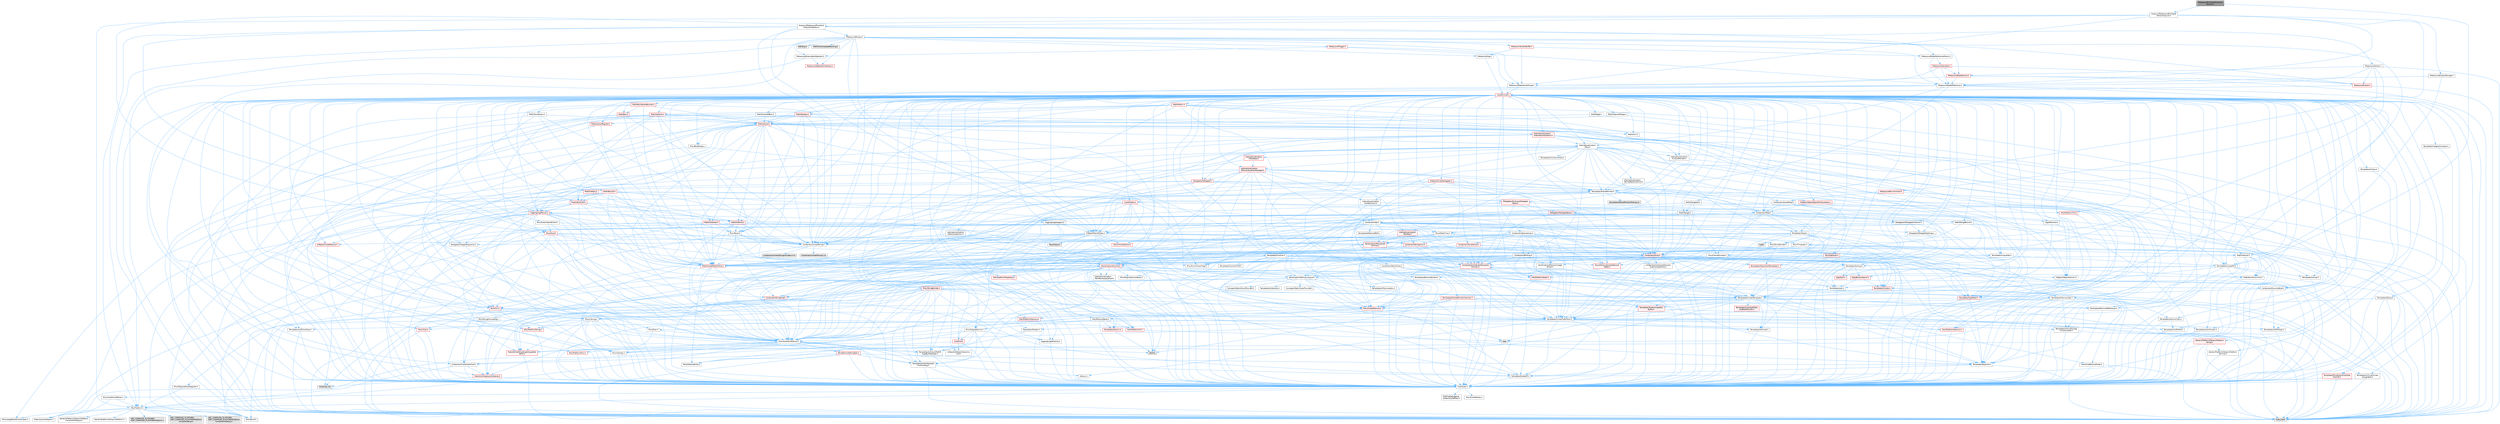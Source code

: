 digraph "MetasoundFrontendAnalyzerFactory.h"
{
 // INTERACTIVE_SVG=YES
 // LATEX_PDF_SIZE
  bgcolor="transparent";
  edge [fontname=Helvetica,fontsize=10,labelfontname=Helvetica,labelfontsize=10];
  node [fontname=Helvetica,fontsize=10,shape=box,height=0.2,width=0.4];
  Node1 [id="Node000001",label="MetasoundFrontendAnalyzer\lFactory.h",height=0.2,width=0.4,color="gray40", fillcolor="grey60", style="filled", fontcolor="black",tooltip=" "];
  Node1 -> Node2 [id="edge1_Node000001_Node000002",color="steelblue1",style="solid",tooltip=" "];
  Node2 [id="Node000002",label="Analysis/MetasoundFrontend\lVertexAnalyzer.h",height=0.2,width=0.4,color="grey40", fillcolor="white", style="filled",URL="$db/d7d/MetasoundFrontendVertexAnalyzer_8h.html",tooltip=" "];
  Node2 -> Node3 [id="edge2_Node000002_Node000003",color="steelblue1",style="solid",tooltip=" "];
  Node3 [id="Node000003",label="Analysis/MetasoundFrontend\lAnalyzerAddress.h",height=0.2,width=0.4,color="grey40", fillcolor="white", style="filled",URL="$d0/dd8/MetasoundFrontendAnalyzerAddress_8h.html",tooltip=" "];
  Node3 -> Node4 [id="edge3_Node000003_Node000004",color="steelblue1",style="solid",tooltip=" "];
  Node4 [id="Node000004",label="Containers/UnrealString.h",height=0.2,width=0.4,color="grey40", fillcolor="white", style="filled",URL="$d5/dba/UnrealString_8h.html",tooltip=" "];
  Node4 -> Node5 [id="edge4_Node000004_Node000005",color="steelblue1",style="solid",tooltip=" "];
  Node5 [id="Node000005",label="Containers/UnrealStringIncludes.h.inl",height=0.2,width=0.4,color="grey60", fillcolor="#E0E0E0", style="filled",tooltip=" "];
  Node4 -> Node6 [id="edge5_Node000004_Node000006",color="steelblue1",style="solid",tooltip=" "];
  Node6 [id="Node000006",label="Containers/UnrealString.h.inl",height=0.2,width=0.4,color="grey60", fillcolor="#E0E0E0", style="filled",tooltip=" "];
  Node4 -> Node7 [id="edge6_Node000004_Node000007",color="steelblue1",style="solid",tooltip=" "];
  Node7 [id="Node000007",label="Misc/StringFormatArg.h",height=0.2,width=0.4,color="grey40", fillcolor="white", style="filled",URL="$d2/d16/StringFormatArg_8h.html",tooltip=" "];
  Node7 -> Node8 [id="edge7_Node000007_Node000008",color="steelblue1",style="solid",tooltip=" "];
  Node8 [id="Node000008",label="Containers/ContainersFwd.h",height=0.2,width=0.4,color="grey40", fillcolor="white", style="filled",URL="$d4/d0a/ContainersFwd_8h.html",tooltip=" "];
  Node8 -> Node9 [id="edge8_Node000008_Node000009",color="steelblue1",style="solid",tooltip=" "];
  Node9 [id="Node000009",label="HAL/Platform.h",height=0.2,width=0.4,color="grey40", fillcolor="white", style="filled",URL="$d9/dd0/Platform_8h.html",tooltip=" "];
  Node9 -> Node10 [id="edge9_Node000009_Node000010",color="steelblue1",style="solid",tooltip=" "];
  Node10 [id="Node000010",label="Misc/Build.h",height=0.2,width=0.4,color="grey40", fillcolor="white", style="filled",URL="$d3/dbb/Build_8h.html",tooltip=" "];
  Node9 -> Node11 [id="edge10_Node000009_Node000011",color="steelblue1",style="solid",tooltip=" "];
  Node11 [id="Node000011",label="Misc/LargeWorldCoordinates.h",height=0.2,width=0.4,color="grey40", fillcolor="white", style="filled",URL="$d2/dcb/LargeWorldCoordinates_8h.html",tooltip=" "];
  Node9 -> Node12 [id="edge11_Node000009_Node000012",color="steelblue1",style="solid",tooltip=" "];
  Node12 [id="Node000012",label="type_traits",height=0.2,width=0.4,color="grey60", fillcolor="#E0E0E0", style="filled",tooltip=" "];
  Node9 -> Node13 [id="edge12_Node000009_Node000013",color="steelblue1",style="solid",tooltip=" "];
  Node13 [id="Node000013",label="PreprocessorHelpers.h",height=0.2,width=0.4,color="grey40", fillcolor="white", style="filled",URL="$db/ddb/PreprocessorHelpers_8h.html",tooltip=" "];
  Node9 -> Node14 [id="edge13_Node000009_Node000014",color="steelblue1",style="solid",tooltip=" "];
  Node14 [id="Node000014",label="UBT_COMPILED_PLATFORM\l/UBT_COMPILED_PLATFORMPlatform\lCompilerPreSetup.h",height=0.2,width=0.4,color="grey60", fillcolor="#E0E0E0", style="filled",tooltip=" "];
  Node9 -> Node15 [id="edge14_Node000009_Node000015",color="steelblue1",style="solid",tooltip=" "];
  Node15 [id="Node000015",label="GenericPlatform/GenericPlatform\lCompilerPreSetup.h",height=0.2,width=0.4,color="grey40", fillcolor="white", style="filled",URL="$d9/dc8/GenericPlatformCompilerPreSetup_8h.html",tooltip=" "];
  Node9 -> Node16 [id="edge15_Node000009_Node000016",color="steelblue1",style="solid",tooltip=" "];
  Node16 [id="Node000016",label="GenericPlatform/GenericPlatform.h",height=0.2,width=0.4,color="grey40", fillcolor="white", style="filled",URL="$d6/d84/GenericPlatform_8h.html",tooltip=" "];
  Node9 -> Node17 [id="edge16_Node000009_Node000017",color="steelblue1",style="solid",tooltip=" "];
  Node17 [id="Node000017",label="UBT_COMPILED_PLATFORM\l/UBT_COMPILED_PLATFORMPlatform.h",height=0.2,width=0.4,color="grey60", fillcolor="#E0E0E0", style="filled",tooltip=" "];
  Node9 -> Node18 [id="edge17_Node000009_Node000018",color="steelblue1",style="solid",tooltip=" "];
  Node18 [id="Node000018",label="UBT_COMPILED_PLATFORM\l/UBT_COMPILED_PLATFORMPlatform\lCompilerSetup.h",height=0.2,width=0.4,color="grey60", fillcolor="#E0E0E0", style="filled",tooltip=" "];
  Node8 -> Node19 [id="edge18_Node000008_Node000019",color="steelblue1",style="solid",tooltip=" "];
  Node19 [id="Node000019",label="CoreTypes.h",height=0.2,width=0.4,color="grey40", fillcolor="white", style="filled",URL="$dc/dec/CoreTypes_8h.html",tooltip=" "];
  Node19 -> Node9 [id="edge19_Node000019_Node000009",color="steelblue1",style="solid",tooltip=" "];
  Node19 -> Node20 [id="edge20_Node000019_Node000020",color="steelblue1",style="solid",tooltip=" "];
  Node20 [id="Node000020",label="ProfilingDebugging\l/UMemoryDefines.h",height=0.2,width=0.4,color="grey40", fillcolor="white", style="filled",URL="$d2/da2/UMemoryDefines_8h.html",tooltip=" "];
  Node19 -> Node21 [id="edge21_Node000019_Node000021",color="steelblue1",style="solid",tooltip=" "];
  Node21 [id="Node000021",label="Misc/CoreMiscDefines.h",height=0.2,width=0.4,color="grey40", fillcolor="white", style="filled",URL="$da/d38/CoreMiscDefines_8h.html",tooltip=" "];
  Node21 -> Node9 [id="edge22_Node000021_Node000009",color="steelblue1",style="solid",tooltip=" "];
  Node21 -> Node13 [id="edge23_Node000021_Node000013",color="steelblue1",style="solid",tooltip=" "];
  Node19 -> Node22 [id="edge24_Node000019_Node000022",color="steelblue1",style="solid",tooltip=" "];
  Node22 [id="Node000022",label="Misc/CoreDefines.h",height=0.2,width=0.4,color="grey40", fillcolor="white", style="filled",URL="$d3/dd2/CoreDefines_8h.html",tooltip=" "];
  Node8 -> Node23 [id="edge25_Node000008_Node000023",color="steelblue1",style="solid",tooltip=" "];
  Node23 [id="Node000023",label="Traits/IsContiguousContainer.h",height=0.2,width=0.4,color="red", fillcolor="#FFF0F0", style="filled",URL="$d5/d3c/IsContiguousContainer_8h.html",tooltip=" "];
  Node23 -> Node19 [id="edge26_Node000023_Node000019",color="steelblue1",style="solid",tooltip=" "];
  Node23 -> Node25 [id="edge27_Node000023_Node000025",color="steelblue1",style="solid",tooltip=" "];
  Node25 [id="Node000025",label="initializer_list",height=0.2,width=0.4,color="grey60", fillcolor="#E0E0E0", style="filled",tooltip=" "];
  Node3 -> Node9 [id="edge28_Node000003_Node000009",color="steelblue1",style="solid",tooltip=" "];
  Node3 -> Node26 [id="edge29_Node000003_Node000026",color="steelblue1",style="solid",tooltip=" "];
  Node26 [id="Node000026",label="MetasoundDataReferenceMacro.h",height=0.2,width=0.4,color="grey40", fillcolor="white", style="filled",URL="$d5/d33/MetasoundDataReferenceMacro_8h.html",tooltip=" "];
  Node26 -> Node27 [id="edge30_Node000026_Node000027",color="steelblue1",style="solid",tooltip=" "];
  Node27 [id="Node000027",label="MetasoundDataReference.h",height=0.2,width=0.4,color="grey40", fillcolor="white", style="filled",URL="$dc/d67/MetasoundDataReference_8h.html",tooltip=" "];
  Node27 -> Node12 [id="edge31_Node000027_Node000012",color="steelblue1",style="solid",tooltip=" "];
  Node27 -> Node4 [id="edge32_Node000027_Node000004",color="steelblue1",style="solid",tooltip=" "];
  Node27 -> Node9 [id="edge33_Node000027_Node000009",color="steelblue1",style="solid",tooltip=" "];
  Node27 -> Node28 [id="edge34_Node000027_Node000028",color="steelblue1",style="solid",tooltip=" "];
  Node28 [id="Node000028",label="Internationalization\l/Text.h",height=0.2,width=0.4,color="grey40", fillcolor="white", style="filled",URL="$d6/d35/Text_8h.html",tooltip=" "];
  Node28 -> Node19 [id="edge35_Node000028_Node000019",color="steelblue1",style="solid",tooltip=" "];
  Node28 -> Node29 [id="edge36_Node000028_Node000029",color="steelblue1",style="solid",tooltip=" "];
  Node29 [id="Node000029",label="HAL/PlatformAtomics.h",height=0.2,width=0.4,color="red", fillcolor="#FFF0F0", style="filled",URL="$d3/d36/PlatformAtomics_8h.html",tooltip=" "];
  Node29 -> Node19 [id="edge37_Node000029_Node000019",color="steelblue1",style="solid",tooltip=" "];
  Node28 -> Node32 [id="edge38_Node000028_Node000032",color="steelblue1",style="solid",tooltip=" "];
  Node32 [id="Node000032",label="Misc/AssertionMacros.h",height=0.2,width=0.4,color="grey40", fillcolor="white", style="filled",URL="$d0/dfa/AssertionMacros_8h.html",tooltip=" "];
  Node32 -> Node19 [id="edge39_Node000032_Node000019",color="steelblue1",style="solid",tooltip=" "];
  Node32 -> Node9 [id="edge40_Node000032_Node000009",color="steelblue1",style="solid",tooltip=" "];
  Node32 -> Node33 [id="edge41_Node000032_Node000033",color="steelblue1",style="solid",tooltip=" "];
  Node33 [id="Node000033",label="HAL/PlatformMisc.h",height=0.2,width=0.4,color="red", fillcolor="#FFF0F0", style="filled",URL="$d0/df5/PlatformMisc_8h.html",tooltip=" "];
  Node33 -> Node19 [id="edge42_Node000033_Node000019",color="steelblue1",style="solid",tooltip=" "];
  Node32 -> Node13 [id="edge43_Node000032_Node000013",color="steelblue1",style="solid",tooltip=" "];
  Node32 -> Node62 [id="edge44_Node000032_Node000062",color="steelblue1",style="solid",tooltip=" "];
  Node62 [id="Node000062",label="Templates/EnableIf.h",height=0.2,width=0.4,color="grey40", fillcolor="white", style="filled",URL="$d7/d60/EnableIf_8h.html",tooltip=" "];
  Node62 -> Node19 [id="edge45_Node000062_Node000019",color="steelblue1",style="solid",tooltip=" "];
  Node32 -> Node63 [id="edge46_Node000032_Node000063",color="steelblue1",style="solid",tooltip=" "];
  Node63 [id="Node000063",label="Templates/IsArrayOrRefOf\lTypeByPredicate.h",height=0.2,width=0.4,color="grey40", fillcolor="white", style="filled",URL="$d6/da1/IsArrayOrRefOfTypeByPredicate_8h.html",tooltip=" "];
  Node63 -> Node19 [id="edge47_Node000063_Node000019",color="steelblue1",style="solid",tooltip=" "];
  Node32 -> Node64 [id="edge48_Node000032_Node000064",color="steelblue1",style="solid",tooltip=" "];
  Node64 [id="Node000064",label="Templates/IsValidVariadic\lFunctionArg.h",height=0.2,width=0.4,color="grey40", fillcolor="white", style="filled",URL="$d0/dc8/IsValidVariadicFunctionArg_8h.html",tooltip=" "];
  Node64 -> Node19 [id="edge49_Node000064_Node000019",color="steelblue1",style="solid",tooltip=" "];
  Node64 -> Node65 [id="edge50_Node000064_Node000065",color="steelblue1",style="solid",tooltip=" "];
  Node65 [id="Node000065",label="IsEnum.h",height=0.2,width=0.4,color="grey40", fillcolor="white", style="filled",URL="$d4/de5/IsEnum_8h.html",tooltip=" "];
  Node64 -> Node12 [id="edge51_Node000064_Node000012",color="steelblue1",style="solid",tooltip=" "];
  Node32 -> Node66 [id="edge52_Node000032_Node000066",color="steelblue1",style="solid",tooltip=" "];
  Node66 [id="Node000066",label="Traits/IsCharEncodingCompatible\lWith.h",height=0.2,width=0.4,color="red", fillcolor="#FFF0F0", style="filled",URL="$df/dd1/IsCharEncodingCompatibleWith_8h.html",tooltip=" "];
  Node66 -> Node12 [id="edge53_Node000066_Node000012",color="steelblue1",style="solid",tooltip=" "];
  Node32 -> Node68 [id="edge54_Node000032_Node000068",color="steelblue1",style="solid",tooltip=" "];
  Node68 [id="Node000068",label="Misc/VarArgs.h",height=0.2,width=0.4,color="grey40", fillcolor="white", style="filled",URL="$d5/d6f/VarArgs_8h.html",tooltip=" "];
  Node68 -> Node19 [id="edge55_Node000068_Node000019",color="steelblue1",style="solid",tooltip=" "];
  Node32 -> Node69 [id="edge56_Node000032_Node000069",color="steelblue1",style="solid",tooltip=" "];
  Node69 [id="Node000069",label="String/FormatStringSan.h",height=0.2,width=0.4,color="red", fillcolor="#FFF0F0", style="filled",URL="$d3/d8b/FormatStringSan_8h.html",tooltip=" "];
  Node69 -> Node12 [id="edge57_Node000069_Node000012",color="steelblue1",style="solid",tooltip=" "];
  Node69 -> Node19 [id="edge58_Node000069_Node000019",color="steelblue1",style="solid",tooltip=" "];
  Node69 -> Node70 [id="edge59_Node000069_Node000070",color="steelblue1",style="solid",tooltip=" "];
  Node70 [id="Node000070",label="Templates/Requires.h",height=0.2,width=0.4,color="grey40", fillcolor="white", style="filled",URL="$dc/d96/Requires_8h.html",tooltip=" "];
  Node70 -> Node62 [id="edge60_Node000070_Node000062",color="steelblue1",style="solid",tooltip=" "];
  Node70 -> Node12 [id="edge61_Node000070_Node000012",color="steelblue1",style="solid",tooltip=" "];
  Node69 -> Node71 [id="edge62_Node000069_Node000071",color="steelblue1",style="solid",tooltip=" "];
  Node71 [id="Node000071",label="Templates/Identity.h",height=0.2,width=0.4,color="grey40", fillcolor="white", style="filled",URL="$d0/dd5/Identity_8h.html",tooltip=" "];
  Node69 -> Node64 [id="edge63_Node000069_Node000064",color="steelblue1",style="solid",tooltip=" "];
  Node69 -> Node8 [id="edge64_Node000069_Node000008",color="steelblue1",style="solid",tooltip=" "];
  Node32 -> Node75 [id="edge65_Node000032_Node000075",color="steelblue1",style="solid",tooltip=" "];
  Node75 [id="Node000075",label="atomic",height=0.2,width=0.4,color="grey60", fillcolor="#E0E0E0", style="filled",tooltip=" "];
  Node28 -> Node53 [id="edge66_Node000028_Node000053",color="steelblue1",style="solid",tooltip=" "];
  Node53 [id="Node000053",label="Misc/EnumClassFlags.h",height=0.2,width=0.4,color="grey40", fillcolor="white", style="filled",URL="$d8/de7/EnumClassFlags_8h.html",tooltip=" "];
  Node28 -> Node76 [id="edge67_Node000028_Node000076",color="steelblue1",style="solid",tooltip=" "];
  Node76 [id="Node000076",label="Templates/UnrealTypeTraits.h",height=0.2,width=0.4,color="grey40", fillcolor="white", style="filled",URL="$d2/d2d/UnrealTypeTraits_8h.html",tooltip=" "];
  Node76 -> Node19 [id="edge68_Node000076_Node000019",color="steelblue1",style="solid",tooltip=" "];
  Node76 -> Node77 [id="edge69_Node000076_Node000077",color="steelblue1",style="solid",tooltip=" "];
  Node77 [id="Node000077",label="Templates/IsPointer.h",height=0.2,width=0.4,color="grey40", fillcolor="white", style="filled",URL="$d7/d05/IsPointer_8h.html",tooltip=" "];
  Node77 -> Node19 [id="edge70_Node000077_Node000019",color="steelblue1",style="solid",tooltip=" "];
  Node76 -> Node32 [id="edge71_Node000076_Node000032",color="steelblue1",style="solid",tooltip=" "];
  Node76 -> Node78 [id="edge72_Node000076_Node000078",color="steelblue1",style="solid",tooltip=" "];
  Node78 [id="Node000078",label="Templates/AndOrNot.h",height=0.2,width=0.4,color="grey40", fillcolor="white", style="filled",URL="$db/d0a/AndOrNot_8h.html",tooltip=" "];
  Node78 -> Node19 [id="edge73_Node000078_Node000019",color="steelblue1",style="solid",tooltip=" "];
  Node76 -> Node62 [id="edge74_Node000076_Node000062",color="steelblue1",style="solid",tooltip=" "];
  Node76 -> Node79 [id="edge75_Node000076_Node000079",color="steelblue1",style="solid",tooltip=" "];
  Node79 [id="Node000079",label="Templates/IsArithmetic.h",height=0.2,width=0.4,color="grey40", fillcolor="white", style="filled",URL="$d2/d5d/IsArithmetic_8h.html",tooltip=" "];
  Node79 -> Node19 [id="edge76_Node000079_Node000019",color="steelblue1",style="solid",tooltip=" "];
  Node76 -> Node65 [id="edge77_Node000076_Node000065",color="steelblue1",style="solid",tooltip=" "];
  Node76 -> Node80 [id="edge78_Node000076_Node000080",color="steelblue1",style="solid",tooltip=" "];
  Node80 [id="Node000080",label="Templates/Models.h",height=0.2,width=0.4,color="grey40", fillcolor="white", style="filled",URL="$d3/d0c/Models_8h.html",tooltip=" "];
  Node80 -> Node71 [id="edge79_Node000080_Node000071",color="steelblue1",style="solid",tooltip=" "];
  Node76 -> Node81 [id="edge80_Node000076_Node000081",color="steelblue1",style="solid",tooltip=" "];
  Node81 [id="Node000081",label="Templates/IsPODType.h",height=0.2,width=0.4,color="grey40", fillcolor="white", style="filled",URL="$d7/db1/IsPODType_8h.html",tooltip=" "];
  Node81 -> Node19 [id="edge81_Node000081_Node000019",color="steelblue1",style="solid",tooltip=" "];
  Node76 -> Node82 [id="edge82_Node000076_Node000082",color="steelblue1",style="solid",tooltip=" "];
  Node82 [id="Node000082",label="Templates/IsUECoreType.h",height=0.2,width=0.4,color="grey40", fillcolor="white", style="filled",URL="$d1/db8/IsUECoreType_8h.html",tooltip=" "];
  Node82 -> Node19 [id="edge83_Node000082_Node000019",color="steelblue1",style="solid",tooltip=" "];
  Node82 -> Node12 [id="edge84_Node000082_Node000012",color="steelblue1",style="solid",tooltip=" "];
  Node76 -> Node83 [id="edge85_Node000076_Node000083",color="steelblue1",style="solid",tooltip=" "];
  Node83 [id="Node000083",label="Templates/IsTriviallyCopy\lConstructible.h",height=0.2,width=0.4,color="grey40", fillcolor="white", style="filled",URL="$d3/d78/IsTriviallyCopyConstructible_8h.html",tooltip=" "];
  Node83 -> Node19 [id="edge86_Node000083_Node000019",color="steelblue1",style="solid",tooltip=" "];
  Node83 -> Node12 [id="edge87_Node000083_Node000012",color="steelblue1",style="solid",tooltip=" "];
  Node28 -> Node84 [id="edge88_Node000028_Node000084",color="steelblue1",style="solid",tooltip=" "];
  Node84 [id="Node000084",label="Containers/Array.h",height=0.2,width=0.4,color="red", fillcolor="#FFF0F0", style="filled",URL="$df/dd0/Array_8h.html",tooltip=" "];
  Node84 -> Node19 [id="edge89_Node000084_Node000019",color="steelblue1",style="solid",tooltip=" "];
  Node84 -> Node32 [id="edge90_Node000084_Node000032",color="steelblue1",style="solid",tooltip=" "];
  Node84 -> Node85 [id="edge91_Node000084_Node000085",color="steelblue1",style="solid",tooltip=" "];
  Node85 [id="Node000085",label="Misc/IntrusiveUnsetOptional\lState.h",height=0.2,width=0.4,color="red", fillcolor="#FFF0F0", style="filled",URL="$d2/d0a/IntrusiveUnsetOptionalState_8h.html",tooltip=" "];
  Node84 -> Node89 [id="edge92_Node000084_Node000089",color="steelblue1",style="solid",tooltip=" "];
  Node89 [id="Node000089",label="HAL/UnrealMemory.h",height=0.2,width=0.4,color="red", fillcolor="#FFF0F0", style="filled",URL="$d9/d96/UnrealMemory_8h.html",tooltip=" "];
  Node89 -> Node19 [id="edge93_Node000089_Node000019",color="steelblue1",style="solid",tooltip=" "];
  Node89 -> Node93 [id="edge94_Node000089_Node000093",color="steelblue1",style="solid",tooltip=" "];
  Node93 [id="Node000093",label="HAL/MemoryBase.h",height=0.2,width=0.4,color="grey40", fillcolor="white", style="filled",URL="$d6/d9f/MemoryBase_8h.html",tooltip=" "];
  Node93 -> Node19 [id="edge95_Node000093_Node000019",color="steelblue1",style="solid",tooltip=" "];
  Node93 -> Node29 [id="edge96_Node000093_Node000029",color="steelblue1",style="solid",tooltip=" "];
  Node93 -> Node41 [id="edge97_Node000093_Node000041",color="steelblue1",style="solid",tooltip=" "];
  Node41 [id="Node000041",label="HAL/PlatformCrt.h",height=0.2,width=0.4,color="red", fillcolor="#FFF0F0", style="filled",URL="$d8/d75/PlatformCrt_8h.html",tooltip=" "];
  Node41 -> Node42 [id="edge98_Node000041_Node000042",color="steelblue1",style="solid",tooltip=" "];
  Node42 [id="Node000042",label="new",height=0.2,width=0.4,color="grey60", fillcolor="#E0E0E0", style="filled",tooltip=" "];
  Node93 -> Node94 [id="edge99_Node000093_Node000094",color="steelblue1",style="solid",tooltip=" "];
  Node94 [id="Node000094",label="Misc/Exec.h",height=0.2,width=0.4,color="grey40", fillcolor="white", style="filled",URL="$de/ddb/Exec_8h.html",tooltip=" "];
  Node94 -> Node19 [id="edge100_Node000094_Node000019",color="steelblue1",style="solid",tooltip=" "];
  Node94 -> Node32 [id="edge101_Node000094_Node000032",color="steelblue1",style="solid",tooltip=" "];
  Node93 -> Node95 [id="edge102_Node000093_Node000095",color="steelblue1",style="solid",tooltip=" "];
  Node95 [id="Node000095",label="Misc/OutputDevice.h",height=0.2,width=0.4,color="grey40", fillcolor="white", style="filled",URL="$d7/d32/OutputDevice_8h.html",tooltip=" "];
  Node95 -> Node37 [id="edge103_Node000095_Node000037",color="steelblue1",style="solid",tooltip=" "];
  Node37 [id="Node000037",label="CoreFwd.h",height=0.2,width=0.4,color="red", fillcolor="#FFF0F0", style="filled",URL="$d1/d1e/CoreFwd_8h.html",tooltip=" "];
  Node37 -> Node19 [id="edge104_Node000037_Node000019",color="steelblue1",style="solid",tooltip=" "];
  Node37 -> Node8 [id="edge105_Node000037_Node000008",color="steelblue1",style="solid",tooltip=" "];
  Node37 -> Node39 [id="edge106_Node000037_Node000039",color="steelblue1",style="solid",tooltip=" "];
  Node39 [id="Node000039",label="UObject/UObjectHierarchy\lFwd.h",height=0.2,width=0.4,color="grey40", fillcolor="white", style="filled",URL="$d3/d13/UObjectHierarchyFwd_8h.html",tooltip=" "];
  Node95 -> Node19 [id="edge107_Node000095_Node000019",color="steelblue1",style="solid",tooltip=" "];
  Node95 -> Node96 [id="edge108_Node000095_Node000096",color="steelblue1",style="solid",tooltip=" "];
  Node96 [id="Node000096",label="Logging/LogVerbosity.h",height=0.2,width=0.4,color="grey40", fillcolor="white", style="filled",URL="$d2/d8f/LogVerbosity_8h.html",tooltip=" "];
  Node96 -> Node19 [id="edge109_Node000096_Node000019",color="steelblue1",style="solid",tooltip=" "];
  Node95 -> Node68 [id="edge110_Node000095_Node000068",color="steelblue1",style="solid",tooltip=" "];
  Node95 -> Node63 [id="edge111_Node000095_Node000063",color="steelblue1",style="solid",tooltip=" "];
  Node95 -> Node64 [id="edge112_Node000095_Node000064",color="steelblue1",style="solid",tooltip=" "];
  Node95 -> Node66 [id="edge113_Node000095_Node000066",color="steelblue1",style="solid",tooltip=" "];
  Node93 -> Node97 [id="edge114_Node000093_Node000097",color="steelblue1",style="solid",tooltip=" "];
  Node97 [id="Node000097",label="Templates/Atomic.h",height=0.2,width=0.4,color="red", fillcolor="#FFF0F0", style="filled",URL="$d3/d91/Atomic_8h.html",tooltip=" "];
  Node97 -> Node75 [id="edge115_Node000097_Node000075",color="steelblue1",style="solid",tooltip=" "];
  Node89 -> Node104 [id="edge116_Node000089_Node000104",color="steelblue1",style="solid",tooltip=" "];
  Node104 [id="Node000104",label="HAL/PlatformMemory.h",height=0.2,width=0.4,color="red", fillcolor="#FFF0F0", style="filled",URL="$de/d68/PlatformMemory_8h.html",tooltip=" "];
  Node104 -> Node19 [id="edge117_Node000104_Node000019",color="steelblue1",style="solid",tooltip=" "];
  Node89 -> Node77 [id="edge118_Node000089_Node000077",color="steelblue1",style="solid",tooltip=" "];
  Node84 -> Node76 [id="edge119_Node000084_Node000076",color="steelblue1",style="solid",tooltip=" "];
  Node84 -> Node107 [id="edge120_Node000084_Node000107",color="steelblue1",style="solid",tooltip=" "];
  Node107 [id="Node000107",label="Templates/UnrealTemplate.h",height=0.2,width=0.4,color="grey40", fillcolor="white", style="filled",URL="$d4/d24/UnrealTemplate_8h.html",tooltip=" "];
  Node107 -> Node19 [id="edge121_Node000107_Node000019",color="steelblue1",style="solid",tooltip=" "];
  Node107 -> Node77 [id="edge122_Node000107_Node000077",color="steelblue1",style="solid",tooltip=" "];
  Node107 -> Node89 [id="edge123_Node000107_Node000089",color="steelblue1",style="solid",tooltip=" "];
  Node107 -> Node108 [id="edge124_Node000107_Node000108",color="steelblue1",style="solid",tooltip=" "];
  Node108 [id="Node000108",label="Templates/CopyQualifiers\lAndRefsFromTo.h",height=0.2,width=0.4,color="red", fillcolor="#FFF0F0", style="filled",URL="$d3/db3/CopyQualifiersAndRefsFromTo_8h.html",tooltip=" "];
  Node107 -> Node76 [id="edge125_Node000107_Node000076",color="steelblue1",style="solid",tooltip=" "];
  Node107 -> Node110 [id="edge126_Node000107_Node000110",color="steelblue1",style="solid",tooltip=" "];
  Node110 [id="Node000110",label="Templates/RemoveReference.h",height=0.2,width=0.4,color="grey40", fillcolor="white", style="filled",URL="$da/dbe/RemoveReference_8h.html",tooltip=" "];
  Node110 -> Node19 [id="edge127_Node000110_Node000019",color="steelblue1",style="solid",tooltip=" "];
  Node107 -> Node70 [id="edge128_Node000107_Node000070",color="steelblue1",style="solid",tooltip=" "];
  Node107 -> Node111 [id="edge129_Node000107_Node000111",color="steelblue1",style="solid",tooltip=" "];
  Node111 [id="Node000111",label="Templates/TypeCompatible\lBytes.h",height=0.2,width=0.4,color="red", fillcolor="#FFF0F0", style="filled",URL="$df/d0a/TypeCompatibleBytes_8h.html",tooltip=" "];
  Node111 -> Node19 [id="edge130_Node000111_Node000019",color="steelblue1",style="solid",tooltip=" "];
  Node111 -> Node42 [id="edge131_Node000111_Node000042",color="steelblue1",style="solid",tooltip=" "];
  Node111 -> Node12 [id="edge132_Node000111_Node000012",color="steelblue1",style="solid",tooltip=" "];
  Node107 -> Node71 [id="edge133_Node000107_Node000071",color="steelblue1",style="solid",tooltip=" "];
  Node107 -> Node23 [id="edge134_Node000107_Node000023",color="steelblue1",style="solid",tooltip=" "];
  Node107 -> Node112 [id="edge135_Node000107_Node000112",color="steelblue1",style="solid",tooltip=" "];
  Node112 [id="Node000112",label="Traits/UseBitwiseSwap.h",height=0.2,width=0.4,color="grey40", fillcolor="white", style="filled",URL="$db/df3/UseBitwiseSwap_8h.html",tooltip=" "];
  Node112 -> Node19 [id="edge136_Node000112_Node000019",color="steelblue1",style="solid",tooltip=" "];
  Node112 -> Node12 [id="edge137_Node000112_Node000012",color="steelblue1",style="solid",tooltip=" "];
  Node107 -> Node12 [id="edge138_Node000107_Node000012",color="steelblue1",style="solid",tooltip=" "];
  Node84 -> Node114 [id="edge139_Node000084_Node000114",color="steelblue1",style="solid",tooltip=" "];
  Node114 [id="Node000114",label="Containers/ContainerAllocation\lPolicies.h",height=0.2,width=0.4,color="red", fillcolor="#FFF0F0", style="filled",URL="$d7/dff/ContainerAllocationPolicies_8h.html",tooltip=" "];
  Node114 -> Node19 [id="edge140_Node000114_Node000019",color="steelblue1",style="solid",tooltip=" "];
  Node114 -> Node114 [id="edge141_Node000114_Node000114",color="steelblue1",style="solid",tooltip=" "];
  Node114 -> Node116 [id="edge142_Node000114_Node000116",color="steelblue1",style="solid",tooltip=" "];
  Node116 [id="Node000116",label="HAL/PlatformMath.h",height=0.2,width=0.4,color="red", fillcolor="#FFF0F0", style="filled",URL="$dc/d53/PlatformMath_8h.html",tooltip=" "];
  Node116 -> Node19 [id="edge143_Node000116_Node000019",color="steelblue1",style="solid",tooltip=" "];
  Node114 -> Node89 [id="edge144_Node000114_Node000089",color="steelblue1",style="solid",tooltip=" "];
  Node114 -> Node51 [id="edge145_Node000114_Node000051",color="steelblue1",style="solid",tooltip=" "];
  Node51 [id="Node000051",label="Math/NumericLimits.h",height=0.2,width=0.4,color="grey40", fillcolor="white", style="filled",URL="$df/d1b/NumericLimits_8h.html",tooltip=" "];
  Node51 -> Node19 [id="edge146_Node000051_Node000019",color="steelblue1",style="solid",tooltip=" "];
  Node114 -> Node32 [id="edge147_Node000114_Node000032",color="steelblue1",style="solid",tooltip=" "];
  Node114 -> Node124 [id="edge148_Node000114_Node000124",color="steelblue1",style="solid",tooltip=" "];
  Node124 [id="Node000124",label="Templates/IsPolymorphic.h",height=0.2,width=0.4,color="grey40", fillcolor="white", style="filled",URL="$dc/d20/IsPolymorphic_8h.html",tooltip=" "];
  Node114 -> Node125 [id="edge149_Node000114_Node000125",color="steelblue1",style="solid",tooltip=" "];
  Node125 [id="Node000125",label="Templates/MemoryOps.h",height=0.2,width=0.4,color="grey40", fillcolor="white", style="filled",URL="$db/dea/MemoryOps_8h.html",tooltip=" "];
  Node125 -> Node19 [id="edge150_Node000125_Node000019",color="steelblue1",style="solid",tooltip=" "];
  Node125 -> Node89 [id="edge151_Node000125_Node000089",color="steelblue1",style="solid",tooltip=" "];
  Node125 -> Node102 [id="edge152_Node000125_Node000102",color="steelblue1",style="solid",tooltip=" "];
  Node102 [id="Node000102",label="Templates/IsTriviallyCopy\lAssignable.h",height=0.2,width=0.4,color="grey40", fillcolor="white", style="filled",URL="$d2/df2/IsTriviallyCopyAssignable_8h.html",tooltip=" "];
  Node102 -> Node19 [id="edge153_Node000102_Node000019",color="steelblue1",style="solid",tooltip=" "];
  Node102 -> Node12 [id="edge154_Node000102_Node000012",color="steelblue1",style="solid",tooltip=" "];
  Node125 -> Node83 [id="edge155_Node000125_Node000083",color="steelblue1",style="solid",tooltip=" "];
  Node125 -> Node70 [id="edge156_Node000125_Node000070",color="steelblue1",style="solid",tooltip=" "];
  Node125 -> Node76 [id="edge157_Node000125_Node000076",color="steelblue1",style="solid",tooltip=" "];
  Node125 -> Node112 [id="edge158_Node000125_Node000112",color="steelblue1",style="solid",tooltip=" "];
  Node125 -> Node42 [id="edge159_Node000125_Node000042",color="steelblue1",style="solid",tooltip=" "];
  Node125 -> Node12 [id="edge160_Node000125_Node000012",color="steelblue1",style="solid",tooltip=" "];
  Node114 -> Node111 [id="edge161_Node000114_Node000111",color="steelblue1",style="solid",tooltip=" "];
  Node114 -> Node12 [id="edge162_Node000114_Node000012",color="steelblue1",style="solid",tooltip=" "];
  Node84 -> Node126 [id="edge163_Node000084_Node000126",color="steelblue1",style="solid",tooltip=" "];
  Node126 [id="Node000126",label="Containers/ContainerElement\lTypeCompatibility.h",height=0.2,width=0.4,color="grey40", fillcolor="white", style="filled",URL="$df/ddf/ContainerElementTypeCompatibility_8h.html",tooltip=" "];
  Node126 -> Node19 [id="edge164_Node000126_Node000019",color="steelblue1",style="solid",tooltip=" "];
  Node126 -> Node76 [id="edge165_Node000126_Node000076",color="steelblue1",style="solid",tooltip=" "];
  Node84 -> Node127 [id="edge166_Node000084_Node000127",color="steelblue1",style="solid",tooltip=" "];
  Node127 [id="Node000127",label="Serialization/Archive.h",height=0.2,width=0.4,color="red", fillcolor="#FFF0F0", style="filled",URL="$d7/d3b/Archive_8h.html",tooltip=" "];
  Node127 -> Node37 [id="edge167_Node000127_Node000037",color="steelblue1",style="solid",tooltip=" "];
  Node127 -> Node19 [id="edge168_Node000127_Node000019",color="steelblue1",style="solid",tooltip=" "];
  Node127 -> Node128 [id="edge169_Node000127_Node000128",color="steelblue1",style="solid",tooltip=" "];
  Node128 [id="Node000128",label="HAL/PlatformProperties.h",height=0.2,width=0.4,color="red", fillcolor="#FFF0F0", style="filled",URL="$d9/db0/PlatformProperties_8h.html",tooltip=" "];
  Node128 -> Node19 [id="edge170_Node000128_Node000019",color="steelblue1",style="solid",tooltip=" "];
  Node127 -> Node131 [id="edge171_Node000127_Node000131",color="steelblue1",style="solid",tooltip=" "];
  Node131 [id="Node000131",label="Internationalization\l/TextNamespaceFwd.h",height=0.2,width=0.4,color="grey40", fillcolor="white", style="filled",URL="$d8/d97/TextNamespaceFwd_8h.html",tooltip=" "];
  Node131 -> Node19 [id="edge172_Node000131_Node000019",color="steelblue1",style="solid",tooltip=" "];
  Node127 -> Node32 [id="edge173_Node000127_Node000032",color="steelblue1",style="solid",tooltip=" "];
  Node127 -> Node10 [id="edge174_Node000127_Node000010",color="steelblue1",style="solid",tooltip=" "];
  Node127 -> Node132 [id="edge175_Node000127_Node000132",color="steelblue1",style="solid",tooltip=" "];
  Node132 [id="Node000132",label="Misc/EngineVersionBase.h",height=0.2,width=0.4,color="grey40", fillcolor="white", style="filled",URL="$d5/d2b/EngineVersionBase_8h.html",tooltip=" "];
  Node132 -> Node19 [id="edge176_Node000132_Node000019",color="steelblue1",style="solid",tooltip=" "];
  Node127 -> Node68 [id="edge177_Node000127_Node000068",color="steelblue1",style="solid",tooltip=" "];
  Node127 -> Node62 [id="edge178_Node000127_Node000062",color="steelblue1",style="solid",tooltip=" "];
  Node127 -> Node63 [id="edge179_Node000127_Node000063",color="steelblue1",style="solid",tooltip=" "];
  Node127 -> Node135 [id="edge180_Node000127_Node000135",color="steelblue1",style="solid",tooltip=" "];
  Node135 [id="Node000135",label="Templates/IsEnumClass.h",height=0.2,width=0.4,color="grey40", fillcolor="white", style="filled",URL="$d7/d15/IsEnumClass_8h.html",tooltip=" "];
  Node135 -> Node19 [id="edge181_Node000135_Node000019",color="steelblue1",style="solid",tooltip=" "];
  Node135 -> Node78 [id="edge182_Node000135_Node000078",color="steelblue1",style="solid",tooltip=" "];
  Node127 -> Node64 [id="edge183_Node000127_Node000064",color="steelblue1",style="solid",tooltip=" "];
  Node127 -> Node107 [id="edge184_Node000127_Node000107",color="steelblue1",style="solid",tooltip=" "];
  Node127 -> Node66 [id="edge185_Node000127_Node000066",color="steelblue1",style="solid",tooltip=" "];
  Node127 -> Node136 [id="edge186_Node000127_Node000136",color="steelblue1",style="solid",tooltip=" "];
  Node136 [id="Node000136",label="UObject/ObjectVersion.h",height=0.2,width=0.4,color="grey40", fillcolor="white", style="filled",URL="$da/d63/ObjectVersion_8h.html",tooltip=" "];
  Node136 -> Node19 [id="edge187_Node000136_Node000019",color="steelblue1",style="solid",tooltip=" "];
  Node84 -> Node137 [id="edge188_Node000084_Node000137",color="steelblue1",style="solid",tooltip=" "];
  Node137 [id="Node000137",label="Serialization/MemoryImage\lWriter.h",height=0.2,width=0.4,color="grey40", fillcolor="white", style="filled",URL="$d0/d08/MemoryImageWriter_8h.html",tooltip=" "];
  Node137 -> Node19 [id="edge189_Node000137_Node000019",color="steelblue1",style="solid",tooltip=" "];
  Node137 -> Node138 [id="edge190_Node000137_Node000138",color="steelblue1",style="solid",tooltip=" "];
  Node138 [id="Node000138",label="Serialization/MemoryLayout.h",height=0.2,width=0.4,color="grey40", fillcolor="white", style="filled",URL="$d7/d66/MemoryLayout_8h.html",tooltip=" "];
  Node138 -> Node139 [id="edge191_Node000138_Node000139",color="steelblue1",style="solid",tooltip=" "];
  Node139 [id="Node000139",label="Concepts/StaticClassProvider.h",height=0.2,width=0.4,color="grey40", fillcolor="white", style="filled",URL="$dd/d83/StaticClassProvider_8h.html",tooltip=" "];
  Node138 -> Node140 [id="edge192_Node000138_Node000140",color="steelblue1",style="solid",tooltip=" "];
  Node140 [id="Node000140",label="Concepts/StaticStructProvider.h",height=0.2,width=0.4,color="grey40", fillcolor="white", style="filled",URL="$d5/d77/StaticStructProvider_8h.html",tooltip=" "];
  Node138 -> Node141 [id="edge193_Node000138_Node000141",color="steelblue1",style="solid",tooltip=" "];
  Node141 [id="Node000141",label="Containers/EnumAsByte.h",height=0.2,width=0.4,color="grey40", fillcolor="white", style="filled",URL="$d6/d9a/EnumAsByte_8h.html",tooltip=" "];
  Node141 -> Node19 [id="edge194_Node000141_Node000019",color="steelblue1",style="solid",tooltip=" "];
  Node141 -> Node81 [id="edge195_Node000141_Node000081",color="steelblue1",style="solid",tooltip=" "];
  Node141 -> Node142 [id="edge196_Node000141_Node000142",color="steelblue1",style="solid",tooltip=" "];
  Node142 [id="Node000142",label="Templates/TypeHash.h",height=0.2,width=0.4,color="red", fillcolor="#FFF0F0", style="filled",URL="$d1/d62/TypeHash_8h.html",tooltip=" "];
  Node142 -> Node19 [id="edge197_Node000142_Node000019",color="steelblue1",style="solid",tooltip=" "];
  Node142 -> Node70 [id="edge198_Node000142_Node000070",color="steelblue1",style="solid",tooltip=" "];
  Node142 -> Node143 [id="edge199_Node000142_Node000143",color="steelblue1",style="solid",tooltip=" "];
  Node143 [id="Node000143",label="Misc/Crc.h",height=0.2,width=0.4,color="red", fillcolor="#FFF0F0", style="filled",URL="$d4/dd2/Crc_8h.html",tooltip=" "];
  Node143 -> Node19 [id="edge200_Node000143_Node000019",color="steelblue1",style="solid",tooltip=" "];
  Node143 -> Node91 [id="edge201_Node000143_Node000091",color="steelblue1",style="solid",tooltip=" "];
  Node91 [id="Node000091",label="HAL/PlatformString.h",height=0.2,width=0.4,color="red", fillcolor="#FFF0F0", style="filled",URL="$db/db5/PlatformString_8h.html",tooltip=" "];
  Node91 -> Node19 [id="edge202_Node000091_Node000019",color="steelblue1",style="solid",tooltip=" "];
  Node143 -> Node32 [id="edge203_Node000143_Node000032",color="steelblue1",style="solid",tooltip=" "];
  Node143 -> Node144 [id="edge204_Node000143_Node000144",color="steelblue1",style="solid",tooltip=" "];
  Node144 [id="Node000144",label="Misc/CString.h",height=0.2,width=0.4,color="grey40", fillcolor="white", style="filled",URL="$d2/d49/CString_8h.html",tooltip=" "];
  Node144 -> Node19 [id="edge205_Node000144_Node000019",color="steelblue1",style="solid",tooltip=" "];
  Node144 -> Node41 [id="edge206_Node000144_Node000041",color="steelblue1",style="solid",tooltip=" "];
  Node144 -> Node91 [id="edge207_Node000144_Node000091",color="steelblue1",style="solid",tooltip=" "];
  Node144 -> Node32 [id="edge208_Node000144_Node000032",color="steelblue1",style="solid",tooltip=" "];
  Node144 -> Node145 [id="edge209_Node000144_Node000145",color="steelblue1",style="solid",tooltip=" "];
  Node145 [id="Node000145",label="Misc/Char.h",height=0.2,width=0.4,color="red", fillcolor="#FFF0F0", style="filled",URL="$d0/d58/Char_8h.html",tooltip=" "];
  Node145 -> Node19 [id="edge210_Node000145_Node000019",color="steelblue1",style="solid",tooltip=" "];
  Node145 -> Node12 [id="edge211_Node000145_Node000012",color="steelblue1",style="solid",tooltip=" "];
  Node144 -> Node68 [id="edge212_Node000144_Node000068",color="steelblue1",style="solid",tooltip=" "];
  Node144 -> Node63 [id="edge213_Node000144_Node000063",color="steelblue1",style="solid",tooltip=" "];
  Node144 -> Node64 [id="edge214_Node000144_Node000064",color="steelblue1",style="solid",tooltip=" "];
  Node144 -> Node66 [id="edge215_Node000144_Node000066",color="steelblue1",style="solid",tooltip=" "];
  Node143 -> Node145 [id="edge216_Node000143_Node000145",color="steelblue1",style="solid",tooltip=" "];
  Node143 -> Node76 [id="edge217_Node000143_Node000076",color="steelblue1",style="solid",tooltip=" "];
  Node142 -> Node12 [id="edge218_Node000142_Node000012",color="steelblue1",style="solid",tooltip=" "];
  Node138 -> Node35 [id="edge219_Node000138_Node000035",color="steelblue1",style="solid",tooltip=" "];
  Node35 [id="Node000035",label="Containers/StringFwd.h",height=0.2,width=0.4,color="red", fillcolor="#FFF0F0", style="filled",URL="$df/d37/StringFwd_8h.html",tooltip=" "];
  Node35 -> Node19 [id="edge220_Node000035_Node000019",color="steelblue1",style="solid",tooltip=" "];
  Node35 -> Node23 [id="edge221_Node000035_Node000023",color="steelblue1",style="solid",tooltip=" "];
  Node138 -> Node89 [id="edge222_Node000138_Node000089",color="steelblue1",style="solid",tooltip=" "];
  Node138 -> Node149 [id="edge223_Node000138_Node000149",color="steelblue1",style="solid",tooltip=" "];
  Node149 [id="Node000149",label="Misc/DelayedAutoRegister.h",height=0.2,width=0.4,color="grey40", fillcolor="white", style="filled",URL="$d1/dda/DelayedAutoRegister_8h.html",tooltip=" "];
  Node149 -> Node9 [id="edge224_Node000149_Node000009",color="steelblue1",style="solid",tooltip=" "];
  Node138 -> Node62 [id="edge225_Node000138_Node000062",color="steelblue1",style="solid",tooltip=" "];
  Node138 -> Node150 [id="edge226_Node000138_Node000150",color="steelblue1",style="solid",tooltip=" "];
  Node150 [id="Node000150",label="Templates/IsAbstract.h",height=0.2,width=0.4,color="grey40", fillcolor="white", style="filled",URL="$d8/db7/IsAbstract_8h.html",tooltip=" "];
  Node138 -> Node124 [id="edge227_Node000138_Node000124",color="steelblue1",style="solid",tooltip=" "];
  Node138 -> Node80 [id="edge228_Node000138_Node000080",color="steelblue1",style="solid",tooltip=" "];
  Node138 -> Node107 [id="edge229_Node000138_Node000107",color="steelblue1",style="solid",tooltip=" "];
  Node84 -> Node153 [id="edge230_Node000084_Node000153",color="steelblue1",style="solid",tooltip=" "];
  Node153 [id="Node000153",label="Templates/Invoke.h",height=0.2,width=0.4,color="red", fillcolor="#FFF0F0", style="filled",URL="$d7/deb/Invoke_8h.html",tooltip=" "];
  Node153 -> Node19 [id="edge231_Node000153_Node000019",color="steelblue1",style="solid",tooltip=" "];
  Node153 -> Node107 [id="edge232_Node000153_Node000107",color="steelblue1",style="solid",tooltip=" "];
  Node153 -> Node12 [id="edge233_Node000153_Node000012",color="steelblue1",style="solid",tooltip=" "];
  Node84 -> Node158 [id="edge234_Node000084_Node000158",color="steelblue1",style="solid",tooltip=" "];
  Node158 [id="Node000158",label="Templates/Less.h",height=0.2,width=0.4,color="grey40", fillcolor="white", style="filled",URL="$de/dc8/Less_8h.html",tooltip=" "];
  Node158 -> Node19 [id="edge235_Node000158_Node000019",color="steelblue1",style="solid",tooltip=" "];
  Node158 -> Node107 [id="edge236_Node000158_Node000107",color="steelblue1",style="solid",tooltip=" "];
  Node84 -> Node70 [id="edge237_Node000084_Node000070",color="steelblue1",style="solid",tooltip=" "];
  Node84 -> Node166 [id="edge238_Node000084_Node000166",color="steelblue1",style="solid",tooltip=" "];
  Node166 [id="Node000166",label="Templates/Sorting.h",height=0.2,width=0.4,color="grey40", fillcolor="white", style="filled",URL="$d3/d9e/Sorting_8h.html",tooltip=" "];
  Node166 -> Node19 [id="edge239_Node000166_Node000019",color="steelblue1",style="solid",tooltip=" "];
  Node166 -> Node162 [id="edge240_Node000166_Node000162",color="steelblue1",style="solid",tooltip=" "];
  Node162 [id="Node000162",label="Algo/BinarySearch.h",height=0.2,width=0.4,color="red", fillcolor="#FFF0F0", style="filled",URL="$db/db4/BinarySearch_8h.html",tooltip=" "];
  Node162 -> Node153 [id="edge241_Node000162_Node000153",color="steelblue1",style="solid",tooltip=" "];
  Node162 -> Node158 [id="edge242_Node000162_Node000158",color="steelblue1",style="solid",tooltip=" "];
  Node166 -> Node167 [id="edge243_Node000166_Node000167",color="steelblue1",style="solid",tooltip=" "];
  Node167 [id="Node000167",label="Algo/Sort.h",height=0.2,width=0.4,color="red", fillcolor="#FFF0F0", style="filled",URL="$d1/d87/Sort_8h.html",tooltip=" "];
  Node166 -> Node116 [id="edge244_Node000166_Node000116",color="steelblue1",style="solid",tooltip=" "];
  Node166 -> Node158 [id="edge245_Node000166_Node000158",color="steelblue1",style="solid",tooltip=" "];
  Node84 -> Node170 [id="edge246_Node000084_Node000170",color="steelblue1",style="solid",tooltip=" "];
  Node170 [id="Node000170",label="Templates/AlignmentTemplates.h",height=0.2,width=0.4,color="red", fillcolor="#FFF0F0", style="filled",URL="$dd/d32/AlignmentTemplates_8h.html",tooltip=" "];
  Node170 -> Node19 [id="edge247_Node000170_Node000019",color="steelblue1",style="solid",tooltip=" "];
  Node170 -> Node77 [id="edge248_Node000170_Node000077",color="steelblue1",style="solid",tooltip=" "];
  Node84 -> Node12 [id="edge249_Node000084_Node000012",color="steelblue1",style="solid",tooltip=" "];
  Node28 -> Node4 [id="edge250_Node000028_Node000004",color="steelblue1",style="solid",tooltip=" "];
  Node28 -> Node171 [id="edge251_Node000028_Node000171",color="steelblue1",style="solid",tooltip=" "];
  Node171 [id="Node000171",label="Containers/SortedMap.h",height=0.2,width=0.4,color="grey40", fillcolor="white", style="filled",URL="$d1/dcf/SortedMap_8h.html",tooltip=" "];
  Node171 -> Node172 [id="edge252_Node000171_Node000172",color="steelblue1",style="solid",tooltip=" "];
  Node172 [id="Node000172",label="Containers/Map.h",height=0.2,width=0.4,color="grey40", fillcolor="white", style="filled",URL="$df/d79/Map_8h.html",tooltip=" "];
  Node172 -> Node19 [id="edge253_Node000172_Node000019",color="steelblue1",style="solid",tooltip=" "];
  Node172 -> Node173 [id="edge254_Node000172_Node000173",color="steelblue1",style="solid",tooltip=" "];
  Node173 [id="Node000173",label="Algo/Reverse.h",height=0.2,width=0.4,color="grey40", fillcolor="white", style="filled",URL="$d5/d93/Reverse_8h.html",tooltip=" "];
  Node173 -> Node19 [id="edge255_Node000173_Node000019",color="steelblue1",style="solid",tooltip=" "];
  Node173 -> Node107 [id="edge256_Node000173_Node000107",color="steelblue1",style="solid",tooltip=" "];
  Node172 -> Node126 [id="edge257_Node000172_Node000126",color="steelblue1",style="solid",tooltip=" "];
  Node172 -> Node174 [id="edge258_Node000172_Node000174",color="steelblue1",style="solid",tooltip=" "];
  Node174 [id="Node000174",label="Containers/Set.h",height=0.2,width=0.4,color="grey40", fillcolor="white", style="filled",URL="$d4/d45/Set_8h.html",tooltip=" "];
  Node174 -> Node114 [id="edge259_Node000174_Node000114",color="steelblue1",style="solid",tooltip=" "];
  Node174 -> Node126 [id="edge260_Node000174_Node000126",color="steelblue1",style="solid",tooltip=" "];
  Node174 -> Node175 [id="edge261_Node000174_Node000175",color="steelblue1",style="solid",tooltip=" "];
  Node175 [id="Node000175",label="Containers/SetUtilities.h",height=0.2,width=0.4,color="grey40", fillcolor="white", style="filled",URL="$dc/de5/SetUtilities_8h.html",tooltip=" "];
  Node175 -> Node19 [id="edge262_Node000175_Node000019",color="steelblue1",style="solid",tooltip=" "];
  Node175 -> Node138 [id="edge263_Node000175_Node000138",color="steelblue1",style="solid",tooltip=" "];
  Node175 -> Node125 [id="edge264_Node000175_Node000125",color="steelblue1",style="solid",tooltip=" "];
  Node175 -> Node76 [id="edge265_Node000175_Node000076",color="steelblue1",style="solid",tooltip=" "];
  Node174 -> Node176 [id="edge266_Node000174_Node000176",color="steelblue1",style="solid",tooltip=" "];
  Node176 [id="Node000176",label="Containers/SparseArray.h",height=0.2,width=0.4,color="grey40", fillcolor="white", style="filled",URL="$d5/dbf/SparseArray_8h.html",tooltip=" "];
  Node176 -> Node19 [id="edge267_Node000176_Node000019",color="steelblue1",style="solid",tooltip=" "];
  Node176 -> Node32 [id="edge268_Node000176_Node000032",color="steelblue1",style="solid",tooltip=" "];
  Node176 -> Node89 [id="edge269_Node000176_Node000089",color="steelblue1",style="solid",tooltip=" "];
  Node176 -> Node76 [id="edge270_Node000176_Node000076",color="steelblue1",style="solid",tooltip=" "];
  Node176 -> Node107 [id="edge271_Node000176_Node000107",color="steelblue1",style="solid",tooltip=" "];
  Node176 -> Node114 [id="edge272_Node000176_Node000114",color="steelblue1",style="solid",tooltip=" "];
  Node176 -> Node158 [id="edge273_Node000176_Node000158",color="steelblue1",style="solid",tooltip=" "];
  Node176 -> Node84 [id="edge274_Node000176_Node000084",color="steelblue1",style="solid",tooltip=" "];
  Node176 -> Node169 [id="edge275_Node000176_Node000169",color="steelblue1",style="solid",tooltip=" "];
  Node169 [id="Node000169",label="Math/UnrealMathUtility.h",height=0.2,width=0.4,color="red", fillcolor="#FFF0F0", style="filled",URL="$db/db8/UnrealMathUtility_8h.html",tooltip=" "];
  Node169 -> Node19 [id="edge276_Node000169_Node000019",color="steelblue1",style="solid",tooltip=" "];
  Node169 -> Node32 [id="edge277_Node000169_Node000032",color="steelblue1",style="solid",tooltip=" "];
  Node169 -> Node116 [id="edge278_Node000169_Node000116",color="steelblue1",style="solid",tooltip=" "];
  Node169 -> Node71 [id="edge279_Node000169_Node000071",color="steelblue1",style="solid",tooltip=" "];
  Node169 -> Node70 [id="edge280_Node000169_Node000070",color="steelblue1",style="solid",tooltip=" "];
  Node176 -> Node177 [id="edge281_Node000176_Node000177",color="steelblue1",style="solid",tooltip=" "];
  Node177 [id="Node000177",label="Containers/ScriptArray.h",height=0.2,width=0.4,color="red", fillcolor="#FFF0F0", style="filled",URL="$dc/daf/ScriptArray_8h.html",tooltip=" "];
  Node177 -> Node19 [id="edge282_Node000177_Node000019",color="steelblue1",style="solid",tooltip=" "];
  Node177 -> Node32 [id="edge283_Node000177_Node000032",color="steelblue1",style="solid",tooltip=" "];
  Node177 -> Node89 [id="edge284_Node000177_Node000089",color="steelblue1",style="solid",tooltip=" "];
  Node177 -> Node114 [id="edge285_Node000177_Node000114",color="steelblue1",style="solid",tooltip=" "];
  Node177 -> Node84 [id="edge286_Node000177_Node000084",color="steelblue1",style="solid",tooltip=" "];
  Node177 -> Node25 [id="edge287_Node000177_Node000025",color="steelblue1",style="solid",tooltip=" "];
  Node176 -> Node178 [id="edge288_Node000176_Node000178",color="steelblue1",style="solid",tooltip=" "];
  Node178 [id="Node000178",label="Containers/BitArray.h",height=0.2,width=0.4,color="grey40", fillcolor="white", style="filled",URL="$d1/de4/BitArray_8h.html",tooltip=" "];
  Node178 -> Node114 [id="edge289_Node000178_Node000114",color="steelblue1",style="solid",tooltip=" "];
  Node178 -> Node19 [id="edge290_Node000178_Node000019",color="steelblue1",style="solid",tooltip=" "];
  Node178 -> Node29 [id="edge291_Node000178_Node000029",color="steelblue1",style="solid",tooltip=" "];
  Node178 -> Node89 [id="edge292_Node000178_Node000089",color="steelblue1",style="solid",tooltip=" "];
  Node178 -> Node169 [id="edge293_Node000178_Node000169",color="steelblue1",style="solid",tooltip=" "];
  Node178 -> Node32 [id="edge294_Node000178_Node000032",color="steelblue1",style="solid",tooltip=" "];
  Node178 -> Node53 [id="edge295_Node000178_Node000053",color="steelblue1",style="solid",tooltip=" "];
  Node178 -> Node127 [id="edge296_Node000178_Node000127",color="steelblue1",style="solid",tooltip=" "];
  Node178 -> Node137 [id="edge297_Node000178_Node000137",color="steelblue1",style="solid",tooltip=" "];
  Node178 -> Node138 [id="edge298_Node000178_Node000138",color="steelblue1",style="solid",tooltip=" "];
  Node178 -> Node62 [id="edge299_Node000178_Node000062",color="steelblue1",style="solid",tooltip=" "];
  Node178 -> Node153 [id="edge300_Node000178_Node000153",color="steelblue1",style="solid",tooltip=" "];
  Node178 -> Node107 [id="edge301_Node000178_Node000107",color="steelblue1",style="solid",tooltip=" "];
  Node178 -> Node76 [id="edge302_Node000178_Node000076",color="steelblue1",style="solid",tooltip=" "];
  Node176 -> Node179 [id="edge303_Node000176_Node000179",color="steelblue1",style="solid",tooltip=" "];
  Node179 [id="Node000179",label="Serialization/Structured\lArchive.h",height=0.2,width=0.4,color="red", fillcolor="#FFF0F0", style="filled",URL="$d9/d1e/StructuredArchive_8h.html",tooltip=" "];
  Node179 -> Node84 [id="edge304_Node000179_Node000084",color="steelblue1",style="solid",tooltip=" "];
  Node179 -> Node114 [id="edge305_Node000179_Node000114",color="steelblue1",style="solid",tooltip=" "];
  Node179 -> Node19 [id="edge306_Node000179_Node000019",color="steelblue1",style="solid",tooltip=" "];
  Node179 -> Node10 [id="edge307_Node000179_Node000010",color="steelblue1",style="solid",tooltip=" "];
  Node179 -> Node127 [id="edge308_Node000179_Node000127",color="steelblue1",style="solid",tooltip=" "];
  Node179 -> Node190 [id="edge309_Node000179_Node000190",color="steelblue1",style="solid",tooltip=" "];
  Node190 [id="Node000190",label="Templates/UniqueObj.h",height=0.2,width=0.4,color="grey40", fillcolor="white", style="filled",URL="$da/d95/UniqueObj_8h.html",tooltip=" "];
  Node190 -> Node19 [id="edge310_Node000190_Node000019",color="steelblue1",style="solid",tooltip=" "];
  Node190 -> Node191 [id="edge311_Node000190_Node000191",color="steelblue1",style="solid",tooltip=" "];
  Node191 [id="Node000191",label="Templates/UniquePtr.h",height=0.2,width=0.4,color="grey40", fillcolor="white", style="filled",URL="$de/d1a/UniquePtr_8h.html",tooltip=" "];
  Node191 -> Node19 [id="edge312_Node000191_Node000019",color="steelblue1",style="solid",tooltip=" "];
  Node191 -> Node107 [id="edge313_Node000191_Node000107",color="steelblue1",style="solid",tooltip=" "];
  Node191 -> Node192 [id="edge314_Node000191_Node000192",color="steelblue1",style="solid",tooltip=" "];
  Node192 [id="Node000192",label="Templates/IsArray.h",height=0.2,width=0.4,color="grey40", fillcolor="white", style="filled",URL="$d8/d8d/IsArray_8h.html",tooltip=" "];
  Node192 -> Node19 [id="edge315_Node000192_Node000019",color="steelblue1",style="solid",tooltip=" "];
  Node191 -> Node193 [id="edge316_Node000191_Node000193",color="steelblue1",style="solid",tooltip=" "];
  Node193 [id="Node000193",label="Templates/RemoveExtent.h",height=0.2,width=0.4,color="grey40", fillcolor="white", style="filled",URL="$dc/de9/RemoveExtent_8h.html",tooltip=" "];
  Node193 -> Node19 [id="edge317_Node000193_Node000019",color="steelblue1",style="solid",tooltip=" "];
  Node191 -> Node70 [id="edge318_Node000191_Node000070",color="steelblue1",style="solid",tooltip=" "];
  Node191 -> Node138 [id="edge319_Node000191_Node000138",color="steelblue1",style="solid",tooltip=" "];
  Node191 -> Node12 [id="edge320_Node000191_Node000012",color="steelblue1",style="solid",tooltip=" "];
  Node176 -> Node137 [id="edge321_Node000176_Node000137",color="steelblue1",style="solid",tooltip=" "];
  Node176 -> Node4 [id="edge322_Node000176_Node000004",color="steelblue1",style="solid",tooltip=" "];
  Node176 -> Node85 [id="edge323_Node000176_Node000085",color="steelblue1",style="solid",tooltip=" "];
  Node174 -> Node8 [id="edge324_Node000174_Node000008",color="steelblue1",style="solid",tooltip=" "];
  Node174 -> Node169 [id="edge325_Node000174_Node000169",color="steelblue1",style="solid",tooltip=" "];
  Node174 -> Node32 [id="edge326_Node000174_Node000032",color="steelblue1",style="solid",tooltip=" "];
  Node174 -> Node195 [id="edge327_Node000174_Node000195",color="steelblue1",style="solid",tooltip=" "];
  Node195 [id="Node000195",label="Misc/StructBuilder.h",height=0.2,width=0.4,color="grey40", fillcolor="white", style="filled",URL="$d9/db3/StructBuilder_8h.html",tooltip=" "];
  Node195 -> Node19 [id="edge328_Node000195_Node000019",color="steelblue1",style="solid",tooltip=" "];
  Node195 -> Node169 [id="edge329_Node000195_Node000169",color="steelblue1",style="solid",tooltip=" "];
  Node195 -> Node170 [id="edge330_Node000195_Node000170",color="steelblue1",style="solid",tooltip=" "];
  Node174 -> Node137 [id="edge331_Node000174_Node000137",color="steelblue1",style="solid",tooltip=" "];
  Node174 -> Node179 [id="edge332_Node000174_Node000179",color="steelblue1",style="solid",tooltip=" "];
  Node174 -> Node196 [id="edge333_Node000174_Node000196",color="steelblue1",style="solid",tooltip=" "];
  Node196 [id="Node000196",label="Templates/Function.h",height=0.2,width=0.4,color="grey40", fillcolor="white", style="filled",URL="$df/df5/Function_8h.html",tooltip=" "];
  Node196 -> Node19 [id="edge334_Node000196_Node000019",color="steelblue1",style="solid",tooltip=" "];
  Node196 -> Node32 [id="edge335_Node000196_Node000032",color="steelblue1",style="solid",tooltip=" "];
  Node196 -> Node85 [id="edge336_Node000196_Node000085",color="steelblue1",style="solid",tooltip=" "];
  Node196 -> Node89 [id="edge337_Node000196_Node000089",color="steelblue1",style="solid",tooltip=" "];
  Node196 -> Node197 [id="edge338_Node000196_Node000197",color="steelblue1",style="solid",tooltip=" "];
  Node197 [id="Node000197",label="Templates/FunctionFwd.h",height=0.2,width=0.4,color="grey40", fillcolor="white", style="filled",URL="$d6/d54/FunctionFwd_8h.html",tooltip=" "];
  Node196 -> Node76 [id="edge339_Node000196_Node000076",color="steelblue1",style="solid",tooltip=" "];
  Node196 -> Node153 [id="edge340_Node000196_Node000153",color="steelblue1",style="solid",tooltip=" "];
  Node196 -> Node107 [id="edge341_Node000196_Node000107",color="steelblue1",style="solid",tooltip=" "];
  Node196 -> Node70 [id="edge342_Node000196_Node000070",color="steelblue1",style="solid",tooltip=" "];
  Node196 -> Node169 [id="edge343_Node000196_Node000169",color="steelblue1",style="solid",tooltip=" "];
  Node196 -> Node42 [id="edge344_Node000196_Node000042",color="steelblue1",style="solid",tooltip=" "];
  Node196 -> Node12 [id="edge345_Node000196_Node000012",color="steelblue1",style="solid",tooltip=" "];
  Node174 -> Node198 [id="edge346_Node000174_Node000198",color="steelblue1",style="solid",tooltip=" "];
  Node198 [id="Node000198",label="Templates/RetainedRef.h",height=0.2,width=0.4,color="grey40", fillcolor="white", style="filled",URL="$d1/dac/RetainedRef_8h.html",tooltip=" "];
  Node174 -> Node166 [id="edge347_Node000174_Node000166",color="steelblue1",style="solid",tooltip=" "];
  Node174 -> Node142 [id="edge348_Node000174_Node000142",color="steelblue1",style="solid",tooltip=" "];
  Node174 -> Node107 [id="edge349_Node000174_Node000107",color="steelblue1",style="solid",tooltip=" "];
  Node174 -> Node25 [id="edge350_Node000174_Node000025",color="steelblue1",style="solid",tooltip=" "];
  Node174 -> Node12 [id="edge351_Node000174_Node000012",color="steelblue1",style="solid",tooltip=" "];
  Node172 -> Node4 [id="edge352_Node000172_Node000004",color="steelblue1",style="solid",tooltip=" "];
  Node172 -> Node32 [id="edge353_Node000172_Node000032",color="steelblue1",style="solid",tooltip=" "];
  Node172 -> Node195 [id="edge354_Node000172_Node000195",color="steelblue1",style="solid",tooltip=" "];
  Node172 -> Node196 [id="edge355_Node000172_Node000196",color="steelblue1",style="solid",tooltip=" "];
  Node172 -> Node166 [id="edge356_Node000172_Node000166",color="steelblue1",style="solid",tooltip=" "];
  Node172 -> Node199 [id="edge357_Node000172_Node000199",color="steelblue1",style="solid",tooltip=" "];
  Node199 [id="Node000199",label="Templates/Tuple.h",height=0.2,width=0.4,color="grey40", fillcolor="white", style="filled",URL="$d2/d4f/Tuple_8h.html",tooltip=" "];
  Node199 -> Node19 [id="edge358_Node000199_Node000019",color="steelblue1",style="solid",tooltip=" "];
  Node199 -> Node107 [id="edge359_Node000199_Node000107",color="steelblue1",style="solid",tooltip=" "];
  Node199 -> Node200 [id="edge360_Node000199_Node000200",color="steelblue1",style="solid",tooltip=" "];
  Node200 [id="Node000200",label="Delegates/IntegerSequence.h",height=0.2,width=0.4,color="grey40", fillcolor="white", style="filled",URL="$d2/dcc/IntegerSequence_8h.html",tooltip=" "];
  Node200 -> Node19 [id="edge361_Node000200_Node000019",color="steelblue1",style="solid",tooltip=" "];
  Node199 -> Node153 [id="edge362_Node000199_Node000153",color="steelblue1",style="solid",tooltip=" "];
  Node199 -> Node179 [id="edge363_Node000199_Node000179",color="steelblue1",style="solid",tooltip=" "];
  Node199 -> Node138 [id="edge364_Node000199_Node000138",color="steelblue1",style="solid",tooltip=" "];
  Node199 -> Node70 [id="edge365_Node000199_Node000070",color="steelblue1",style="solid",tooltip=" "];
  Node199 -> Node142 [id="edge366_Node000199_Node000142",color="steelblue1",style="solid",tooltip=" "];
  Node199 -> Node201 [id="edge367_Node000199_Node000201",color="steelblue1",style="solid",tooltip=" "];
  Node201 [id="Node000201",label="tuple",height=0.2,width=0.4,color="grey60", fillcolor="#E0E0E0", style="filled",tooltip=" "];
  Node199 -> Node12 [id="edge368_Node000199_Node000012",color="steelblue1",style="solid",tooltip=" "];
  Node172 -> Node107 [id="edge369_Node000172_Node000107",color="steelblue1",style="solid",tooltip=" "];
  Node172 -> Node76 [id="edge370_Node000172_Node000076",color="steelblue1",style="solid",tooltip=" "];
  Node172 -> Node12 [id="edge371_Node000172_Node000012",color="steelblue1",style="solid",tooltip=" "];
  Node171 -> Node162 [id="edge372_Node000171_Node000162",color="steelblue1",style="solid",tooltip=" "];
  Node171 -> Node167 [id="edge373_Node000171_Node000167",color="steelblue1",style="solid",tooltip=" "];
  Node171 -> Node202 [id="edge374_Node000171_Node000202",color="steelblue1",style="solid",tooltip=" "];
  Node202 [id="Node000202",label="UObject/NameTypes.h",height=0.2,width=0.4,color="grey40", fillcolor="white", style="filled",URL="$d6/d35/NameTypes_8h.html",tooltip=" "];
  Node202 -> Node19 [id="edge375_Node000202_Node000019",color="steelblue1",style="solid",tooltip=" "];
  Node202 -> Node32 [id="edge376_Node000202_Node000032",color="steelblue1",style="solid",tooltip=" "];
  Node202 -> Node89 [id="edge377_Node000202_Node000089",color="steelblue1",style="solid",tooltip=" "];
  Node202 -> Node76 [id="edge378_Node000202_Node000076",color="steelblue1",style="solid",tooltip=" "];
  Node202 -> Node107 [id="edge379_Node000202_Node000107",color="steelblue1",style="solid",tooltip=" "];
  Node202 -> Node4 [id="edge380_Node000202_Node000004",color="steelblue1",style="solid",tooltip=" "];
  Node202 -> Node203 [id="edge381_Node000202_Node000203",color="steelblue1",style="solid",tooltip=" "];
  Node203 [id="Node000203",label="HAL/CriticalSection.h",height=0.2,width=0.4,color="red", fillcolor="#FFF0F0", style="filled",URL="$d6/d90/CriticalSection_8h.html",tooltip=" "];
  Node202 -> Node206 [id="edge382_Node000202_Node000206",color="steelblue1",style="solid",tooltip=" "];
  Node206 [id="Node000206",label="Containers/StringConv.h",height=0.2,width=0.4,color="red", fillcolor="#FFF0F0", style="filled",URL="$d3/ddf/StringConv_8h.html",tooltip=" "];
  Node206 -> Node19 [id="edge383_Node000206_Node000019",color="steelblue1",style="solid",tooltip=" "];
  Node206 -> Node32 [id="edge384_Node000206_Node000032",color="steelblue1",style="solid",tooltip=" "];
  Node206 -> Node114 [id="edge385_Node000206_Node000114",color="steelblue1",style="solid",tooltip=" "];
  Node206 -> Node84 [id="edge386_Node000206_Node000084",color="steelblue1",style="solid",tooltip=" "];
  Node206 -> Node144 [id="edge387_Node000206_Node000144",color="steelblue1",style="solid",tooltip=" "];
  Node206 -> Node192 [id="edge388_Node000206_Node000192",color="steelblue1",style="solid",tooltip=" "];
  Node206 -> Node107 [id="edge389_Node000206_Node000107",color="steelblue1",style="solid",tooltip=" "];
  Node206 -> Node76 [id="edge390_Node000206_Node000076",color="steelblue1",style="solid",tooltip=" "];
  Node206 -> Node66 [id="edge391_Node000206_Node000066",color="steelblue1",style="solid",tooltip=" "];
  Node206 -> Node23 [id="edge392_Node000206_Node000023",color="steelblue1",style="solid",tooltip=" "];
  Node206 -> Node12 [id="edge393_Node000206_Node000012",color="steelblue1",style="solid",tooltip=" "];
  Node202 -> Node35 [id="edge394_Node000202_Node000035",color="steelblue1",style="solid",tooltip=" "];
  Node202 -> Node207 [id="edge395_Node000202_Node000207",color="steelblue1",style="solid",tooltip=" "];
  Node207 [id="Node000207",label="UObject/UnrealNames.h",height=0.2,width=0.4,color="red", fillcolor="#FFF0F0", style="filled",URL="$d8/db1/UnrealNames_8h.html",tooltip=" "];
  Node207 -> Node19 [id="edge396_Node000207_Node000019",color="steelblue1",style="solid",tooltip=" "];
  Node202 -> Node97 [id="edge397_Node000202_Node000097",color="steelblue1",style="solid",tooltip=" "];
  Node202 -> Node138 [id="edge398_Node000202_Node000138",color="steelblue1",style="solid",tooltip=" "];
  Node202 -> Node85 [id="edge399_Node000202_Node000085",color="steelblue1",style="solid",tooltip=" "];
  Node202 -> Node209 [id="edge400_Node000202_Node000209",color="steelblue1",style="solid",tooltip=" "];
  Node209 [id="Node000209",label="Misc/StringBuilder.h",height=0.2,width=0.4,color="red", fillcolor="#FFF0F0", style="filled",URL="$d4/d52/StringBuilder_8h.html",tooltip=" "];
  Node209 -> Node35 [id="edge401_Node000209_Node000035",color="steelblue1",style="solid",tooltip=" "];
  Node209 -> Node19 [id="edge402_Node000209_Node000019",color="steelblue1",style="solid",tooltip=" "];
  Node209 -> Node91 [id="edge403_Node000209_Node000091",color="steelblue1",style="solid",tooltip=" "];
  Node209 -> Node89 [id="edge404_Node000209_Node000089",color="steelblue1",style="solid",tooltip=" "];
  Node209 -> Node32 [id="edge405_Node000209_Node000032",color="steelblue1",style="solid",tooltip=" "];
  Node209 -> Node144 [id="edge406_Node000209_Node000144",color="steelblue1",style="solid",tooltip=" "];
  Node209 -> Node62 [id="edge407_Node000209_Node000062",color="steelblue1",style="solid",tooltip=" "];
  Node209 -> Node63 [id="edge408_Node000209_Node000063",color="steelblue1",style="solid",tooltip=" "];
  Node209 -> Node64 [id="edge409_Node000209_Node000064",color="steelblue1",style="solid",tooltip=" "];
  Node209 -> Node70 [id="edge410_Node000209_Node000070",color="steelblue1",style="solid",tooltip=" "];
  Node209 -> Node107 [id="edge411_Node000209_Node000107",color="steelblue1",style="solid",tooltip=" "];
  Node209 -> Node76 [id="edge412_Node000209_Node000076",color="steelblue1",style="solid",tooltip=" "];
  Node209 -> Node66 [id="edge413_Node000209_Node000066",color="steelblue1",style="solid",tooltip=" "];
  Node209 -> Node23 [id="edge414_Node000209_Node000023",color="steelblue1",style="solid",tooltip=" "];
  Node209 -> Node12 [id="edge415_Node000209_Node000012",color="steelblue1",style="solid",tooltip=" "];
  Node202 -> Node61 [id="edge416_Node000202_Node000061",color="steelblue1",style="solid",tooltip=" "];
  Node61 [id="Node000061",label="Trace/Trace.h",height=0.2,width=0.4,color="grey60", fillcolor="#E0E0E0", style="filled",tooltip=" "];
  Node28 -> Node141 [id="edge417_Node000028_Node000141",color="steelblue1",style="solid",tooltip=" "];
  Node28 -> Node215 [id="edge418_Node000028_Node000215",color="steelblue1",style="solid",tooltip=" "];
  Node215 [id="Node000215",label="Templates/SharedPointer.h",height=0.2,width=0.4,color="grey40", fillcolor="white", style="filled",URL="$d2/d17/SharedPointer_8h.html",tooltip=" "];
  Node215 -> Node19 [id="edge419_Node000215_Node000019",color="steelblue1",style="solid",tooltip=" "];
  Node215 -> Node85 [id="edge420_Node000215_Node000085",color="steelblue1",style="solid",tooltip=" "];
  Node215 -> Node216 [id="edge421_Node000215_Node000216",color="steelblue1",style="solid",tooltip=" "];
  Node216 [id="Node000216",label="Templates/PointerIsConvertible\lFromTo.h",height=0.2,width=0.4,color="red", fillcolor="#FFF0F0", style="filled",URL="$d6/d65/PointerIsConvertibleFromTo_8h.html",tooltip=" "];
  Node216 -> Node19 [id="edge422_Node000216_Node000019",color="steelblue1",style="solid",tooltip=" "];
  Node216 -> Node12 [id="edge423_Node000216_Node000012",color="steelblue1",style="solid",tooltip=" "];
  Node215 -> Node32 [id="edge424_Node000215_Node000032",color="steelblue1",style="solid",tooltip=" "];
  Node215 -> Node89 [id="edge425_Node000215_Node000089",color="steelblue1",style="solid",tooltip=" "];
  Node215 -> Node84 [id="edge426_Node000215_Node000084",color="steelblue1",style="solid",tooltip=" "];
  Node215 -> Node172 [id="edge427_Node000215_Node000172",color="steelblue1",style="solid",tooltip=" "];
  Node215 -> Node217 [id="edge428_Node000215_Node000217",color="steelblue1",style="solid",tooltip=" "];
  Node217 [id="Node000217",label="CoreGlobals.h",height=0.2,width=0.4,color="red", fillcolor="#FFF0F0", style="filled",URL="$d5/d8c/CoreGlobals_8h.html",tooltip=" "];
  Node217 -> Node4 [id="edge429_Node000217_Node000004",color="steelblue1",style="solid",tooltip=" "];
  Node217 -> Node19 [id="edge430_Node000217_Node000019",color="steelblue1",style="solid",tooltip=" "];
  Node217 -> Node218 [id="edge431_Node000217_Node000218",color="steelblue1",style="solid",tooltip=" "];
  Node218 [id="Node000218",label="HAL/PlatformTLS.h",height=0.2,width=0.4,color="red", fillcolor="#FFF0F0", style="filled",URL="$d0/def/PlatformTLS_8h.html",tooltip=" "];
  Node218 -> Node19 [id="edge432_Node000218_Node000019",color="steelblue1",style="solid",tooltip=" "];
  Node217 -> Node221 [id="edge433_Node000217_Node000221",color="steelblue1",style="solid",tooltip=" "];
  Node221 [id="Node000221",label="Logging/LogMacros.h",height=0.2,width=0.4,color="red", fillcolor="#FFF0F0", style="filled",URL="$d0/d16/LogMacros_8h.html",tooltip=" "];
  Node221 -> Node4 [id="edge434_Node000221_Node000004",color="steelblue1",style="solid",tooltip=" "];
  Node221 -> Node19 [id="edge435_Node000221_Node000019",color="steelblue1",style="solid",tooltip=" "];
  Node221 -> Node13 [id="edge436_Node000221_Node000013",color="steelblue1",style="solid",tooltip=" "];
  Node221 -> Node222 [id="edge437_Node000221_Node000222",color="steelblue1",style="solid",tooltip=" "];
  Node222 [id="Node000222",label="Logging/LogCategory.h",height=0.2,width=0.4,color="grey40", fillcolor="white", style="filled",URL="$d9/d36/LogCategory_8h.html",tooltip=" "];
  Node222 -> Node19 [id="edge438_Node000222_Node000019",color="steelblue1",style="solid",tooltip=" "];
  Node222 -> Node96 [id="edge439_Node000222_Node000096",color="steelblue1",style="solid",tooltip=" "];
  Node222 -> Node202 [id="edge440_Node000222_Node000202",color="steelblue1",style="solid",tooltip=" "];
  Node221 -> Node96 [id="edge441_Node000221_Node000096",color="steelblue1",style="solid",tooltip=" "];
  Node221 -> Node32 [id="edge442_Node000221_Node000032",color="steelblue1",style="solid",tooltip=" "];
  Node221 -> Node10 [id="edge443_Node000221_Node000010",color="steelblue1",style="solid",tooltip=" "];
  Node221 -> Node68 [id="edge444_Node000221_Node000068",color="steelblue1",style="solid",tooltip=" "];
  Node221 -> Node69 [id="edge445_Node000221_Node000069",color="steelblue1",style="solid",tooltip=" "];
  Node221 -> Node62 [id="edge446_Node000221_Node000062",color="steelblue1",style="solid",tooltip=" "];
  Node221 -> Node63 [id="edge447_Node000221_Node000063",color="steelblue1",style="solid",tooltip=" "];
  Node221 -> Node64 [id="edge448_Node000221_Node000064",color="steelblue1",style="solid",tooltip=" "];
  Node221 -> Node66 [id="edge449_Node000221_Node000066",color="steelblue1",style="solid",tooltip=" "];
  Node221 -> Node12 [id="edge450_Node000221_Node000012",color="steelblue1",style="solid",tooltip=" "];
  Node217 -> Node10 [id="edge451_Node000217_Node000010",color="steelblue1",style="solid",tooltip=" "];
  Node217 -> Node53 [id="edge452_Node000217_Node000053",color="steelblue1",style="solid",tooltip=" "];
  Node217 -> Node95 [id="edge453_Node000217_Node000095",color="steelblue1",style="solid",tooltip=" "];
  Node217 -> Node97 [id="edge454_Node000217_Node000097",color="steelblue1",style="solid",tooltip=" "];
  Node217 -> Node202 [id="edge455_Node000217_Node000202",color="steelblue1",style="solid",tooltip=" "];
  Node217 -> Node75 [id="edge456_Node000217_Node000075",color="steelblue1",style="solid",tooltip=" "];
  Node215 -> Node225 [id="edge457_Node000215_Node000225",color="steelblue1",style="solid",tooltip=" "];
  Node225 [id="Node000225",label="Templates/SharedPointerInternals.h",height=0.2,width=0.4,color="red", fillcolor="#FFF0F0", style="filled",URL="$de/d3a/SharedPointerInternals_8h.html",tooltip=" "];
  Node225 -> Node19 [id="edge458_Node000225_Node000019",color="steelblue1",style="solid",tooltip=" "];
  Node225 -> Node89 [id="edge459_Node000225_Node000089",color="steelblue1",style="solid",tooltip=" "];
  Node225 -> Node32 [id="edge460_Node000225_Node000032",color="steelblue1",style="solid",tooltip=" "];
  Node225 -> Node110 [id="edge461_Node000225_Node000110",color="steelblue1",style="solid",tooltip=" "];
  Node225 -> Node111 [id="edge462_Node000225_Node000111",color="steelblue1",style="solid",tooltip=" "];
  Node225 -> Node75 [id="edge463_Node000225_Node000075",color="steelblue1",style="solid",tooltip=" "];
  Node225 -> Node12 [id="edge464_Node000225_Node000012",color="steelblue1",style="solid",tooltip=" "];
  Node215 -> Node228 [id="edge465_Node000215_Node000228",color="steelblue1",style="solid",tooltip=" "];
  Node228 [id="Node000228",label="Templates/SharedPointerTesting.inl",height=0.2,width=0.4,color="grey60", fillcolor="#E0E0E0", style="filled",tooltip=" "];
  Node28 -> Node229 [id="edge466_Node000028_Node000229",color="steelblue1",style="solid",tooltip=" "];
  Node229 [id="Node000229",label="Internationalization\l/TextKey.h",height=0.2,width=0.4,color="red", fillcolor="#FFF0F0", style="filled",URL="$d8/d4a/TextKey_8h.html",tooltip=" "];
  Node229 -> Node19 [id="edge467_Node000229_Node000019",color="steelblue1",style="solid",tooltip=" "];
  Node229 -> Node142 [id="edge468_Node000229_Node000142",color="steelblue1",style="solid",tooltip=" "];
  Node229 -> Node206 [id="edge469_Node000229_Node000206",color="steelblue1",style="solid",tooltip=" "];
  Node229 -> Node4 [id="edge470_Node000229_Node000004",color="steelblue1",style="solid",tooltip=" "];
  Node229 -> Node179 [id="edge471_Node000229_Node000179",color="steelblue1",style="solid",tooltip=" "];
  Node28 -> Node230 [id="edge472_Node000028_Node000230",color="steelblue1",style="solid",tooltip=" "];
  Node230 [id="Node000230",label="Internationalization\l/LocKeyFuncs.h",height=0.2,width=0.4,color="grey40", fillcolor="white", style="filled",URL="$dd/d46/LocKeyFuncs_8h.html",tooltip=" "];
  Node230 -> Node19 [id="edge473_Node000230_Node000019",color="steelblue1",style="solid",tooltip=" "];
  Node230 -> Node174 [id="edge474_Node000230_Node000174",color="steelblue1",style="solid",tooltip=" "];
  Node230 -> Node172 [id="edge475_Node000230_Node000172",color="steelblue1",style="solid",tooltip=" "];
  Node28 -> Node231 [id="edge476_Node000028_Node000231",color="steelblue1",style="solid",tooltip=" "];
  Node231 [id="Node000231",label="Internationalization\l/CulturePointer.h",height=0.2,width=0.4,color="grey40", fillcolor="white", style="filled",URL="$d6/dbe/CulturePointer_8h.html",tooltip=" "];
  Node231 -> Node19 [id="edge477_Node000231_Node000019",color="steelblue1",style="solid",tooltip=" "];
  Node231 -> Node215 [id="edge478_Node000231_Node000215",color="steelblue1",style="solid",tooltip=" "];
  Node28 -> Node232 [id="edge479_Node000028_Node000232",color="steelblue1",style="solid",tooltip=" "];
  Node232 [id="Node000232",label="Internationalization\l/TextComparison.h",height=0.2,width=0.4,color="grey40", fillcolor="white", style="filled",URL="$d7/ddc/TextComparison_8h.html",tooltip=" "];
  Node232 -> Node19 [id="edge480_Node000232_Node000019",color="steelblue1",style="solid",tooltip=" "];
  Node232 -> Node4 [id="edge481_Node000232_Node000004",color="steelblue1",style="solid",tooltip=" "];
  Node28 -> Node233 [id="edge482_Node000028_Node000233",color="steelblue1",style="solid",tooltip=" "];
  Node233 [id="Node000233",label="Internationalization\l/TextLocalizationManager.h",height=0.2,width=0.4,color="red", fillcolor="#FFF0F0", style="filled",URL="$d5/d2e/TextLocalizationManager_8h.html",tooltip=" "];
  Node233 -> Node84 [id="edge483_Node000233_Node000084",color="steelblue1",style="solid",tooltip=" "];
  Node233 -> Node114 [id="edge484_Node000233_Node000114",color="steelblue1",style="solid",tooltip=" "];
  Node233 -> Node172 [id="edge485_Node000233_Node000172",color="steelblue1",style="solid",tooltip=" "];
  Node233 -> Node174 [id="edge486_Node000233_Node000174",color="steelblue1",style="solid",tooltip=" "];
  Node233 -> Node4 [id="edge487_Node000233_Node000004",color="steelblue1",style="solid",tooltip=" "];
  Node233 -> Node19 [id="edge488_Node000233_Node000019",color="steelblue1",style="solid",tooltip=" "];
  Node233 -> Node236 [id="edge489_Node000233_Node000236",color="steelblue1",style="solid",tooltip=" "];
  Node236 [id="Node000236",label="Delegates/Delegate.h",height=0.2,width=0.4,color="red", fillcolor="#FFF0F0", style="filled",URL="$d4/d80/Delegate_8h.html",tooltip=" "];
  Node236 -> Node19 [id="edge490_Node000236_Node000019",color="steelblue1",style="solid",tooltip=" "];
  Node236 -> Node32 [id="edge491_Node000236_Node000032",color="steelblue1",style="solid",tooltip=" "];
  Node236 -> Node202 [id="edge492_Node000236_Node000202",color="steelblue1",style="solid",tooltip=" "];
  Node236 -> Node215 [id="edge493_Node000236_Node000215",color="steelblue1",style="solid",tooltip=" "];
  Node236 -> Node237 [id="edge494_Node000236_Node000237",color="steelblue1",style="solid",tooltip=" "];
  Node237 [id="Node000237",label="UObject/WeakObjectPtrTemplates.h",height=0.2,width=0.4,color="red", fillcolor="#FFF0F0", style="filled",URL="$d8/d3b/WeakObjectPtrTemplates_8h.html",tooltip=" "];
  Node237 -> Node19 [id="edge495_Node000237_Node000019",color="steelblue1",style="solid",tooltip=" "];
  Node237 -> Node70 [id="edge496_Node000237_Node000070",color="steelblue1",style="solid",tooltip=" "];
  Node237 -> Node172 [id="edge497_Node000237_Node000172",color="steelblue1",style="solid",tooltip=" "];
  Node237 -> Node12 [id="edge498_Node000237_Node000012",color="steelblue1",style="solid",tooltip=" "];
  Node236 -> Node240 [id="edge499_Node000236_Node000240",color="steelblue1",style="solid",tooltip=" "];
  Node240 [id="Node000240",label="Delegates/MulticastDelegate\lBase.h",height=0.2,width=0.4,color="red", fillcolor="#FFF0F0", style="filled",URL="$db/d16/MulticastDelegateBase_8h.html",tooltip=" "];
  Node240 -> Node19 [id="edge500_Node000240_Node000019",color="steelblue1",style="solid",tooltip=" "];
  Node240 -> Node114 [id="edge501_Node000240_Node000114",color="steelblue1",style="solid",tooltip=" "];
  Node240 -> Node84 [id="edge502_Node000240_Node000084",color="steelblue1",style="solid",tooltip=" "];
  Node240 -> Node169 [id="edge503_Node000240_Node000169",color="steelblue1",style="solid",tooltip=" "];
  Node240 -> Node241 [id="edge504_Node000240_Node000241",color="steelblue1",style="solid",tooltip=" "];
  Node241 [id="Node000241",label="Delegates/IDelegateInstance.h",height=0.2,width=0.4,color="grey40", fillcolor="white", style="filled",URL="$d2/d10/IDelegateInstance_8h.html",tooltip=" "];
  Node241 -> Node19 [id="edge505_Node000241_Node000019",color="steelblue1",style="solid",tooltip=" "];
  Node241 -> Node142 [id="edge506_Node000241_Node000142",color="steelblue1",style="solid",tooltip=" "];
  Node241 -> Node202 [id="edge507_Node000241_Node000202",color="steelblue1",style="solid",tooltip=" "];
  Node241 -> Node242 [id="edge508_Node000241_Node000242",color="steelblue1",style="solid",tooltip=" "];
  Node242 [id="Node000242",label="Delegates/DelegateSettings.h",height=0.2,width=0.4,color="grey40", fillcolor="white", style="filled",URL="$d0/d97/DelegateSettings_8h.html",tooltip=" "];
  Node242 -> Node19 [id="edge509_Node000242_Node000019",color="steelblue1",style="solid",tooltip=" "];
  Node240 -> Node243 [id="edge510_Node000240_Node000243",color="steelblue1",style="solid",tooltip=" "];
  Node243 [id="Node000243",label="Delegates/DelegateBase.h",height=0.2,width=0.4,color="red", fillcolor="#FFF0F0", style="filled",URL="$da/d67/DelegateBase_8h.html",tooltip=" "];
  Node243 -> Node19 [id="edge511_Node000243_Node000019",color="steelblue1",style="solid",tooltip=" "];
  Node243 -> Node114 [id="edge512_Node000243_Node000114",color="steelblue1",style="solid",tooltip=" "];
  Node243 -> Node169 [id="edge513_Node000243_Node000169",color="steelblue1",style="solid",tooltip=" "];
  Node243 -> Node202 [id="edge514_Node000243_Node000202",color="steelblue1",style="solid",tooltip=" "];
  Node243 -> Node242 [id="edge515_Node000243_Node000242",color="steelblue1",style="solid",tooltip=" "];
  Node243 -> Node241 [id="edge516_Node000243_Node000241",color="steelblue1",style="solid",tooltip=" "];
  Node236 -> Node200 [id="edge517_Node000236_Node000200",color="steelblue1",style="solid",tooltip=" "];
  Node233 -> Node203 [id="edge518_Node000233_Node000203",color="steelblue1",style="solid",tooltip=" "];
  Node233 -> Node230 [id="edge519_Node000233_Node000230",color="steelblue1",style="solid",tooltip=" "];
  Node233 -> Node229 [id="edge520_Node000233_Node000229",color="steelblue1",style="solid",tooltip=" "];
  Node233 -> Node143 [id="edge521_Node000233_Node000143",color="steelblue1",style="solid",tooltip=" "];
  Node233 -> Node53 [id="edge522_Node000233_Node000053",color="steelblue1",style="solid",tooltip=" "];
  Node233 -> Node196 [id="edge523_Node000233_Node000196",color="steelblue1",style="solid",tooltip=" "];
  Node233 -> Node215 [id="edge524_Node000233_Node000215",color="steelblue1",style="solid",tooltip=" "];
  Node233 -> Node75 [id="edge525_Node000233_Node000075",color="steelblue1",style="solid",tooltip=" "];
  Node28 -> Node257 [id="edge526_Node000028_Node000257",color="steelblue1",style="solid",tooltip=" "];
  Node257 [id="Node000257",label="Internationalization\l/StringTableCoreFwd.h",height=0.2,width=0.4,color="grey40", fillcolor="white", style="filled",URL="$d2/d42/StringTableCoreFwd_8h.html",tooltip=" "];
  Node257 -> Node19 [id="edge527_Node000257_Node000019",color="steelblue1",style="solid",tooltip=" "];
  Node257 -> Node215 [id="edge528_Node000257_Node000215",color="steelblue1",style="solid",tooltip=" "];
  Node28 -> Node258 [id="edge529_Node000028_Node000258",color="steelblue1",style="solid",tooltip=" "];
  Node258 [id="Node000258",label="Internationalization\l/ITextData.h",height=0.2,width=0.4,color="red", fillcolor="#FFF0F0", style="filled",URL="$d5/dbd/ITextData_8h.html",tooltip=" "];
  Node258 -> Node19 [id="edge530_Node000258_Node000019",color="steelblue1",style="solid",tooltip=" "];
  Node258 -> Node233 [id="edge531_Node000258_Node000233",color="steelblue1",style="solid",tooltip=" "];
  Node28 -> Node187 [id="edge532_Node000028_Node000187",color="steelblue1",style="solid",tooltip=" "];
  Node187 [id="Node000187",label="Misc/Optional.h",height=0.2,width=0.4,color="red", fillcolor="#FFF0F0", style="filled",URL="$d2/dae/Optional_8h.html",tooltip=" "];
  Node187 -> Node19 [id="edge533_Node000187_Node000019",color="steelblue1",style="solid",tooltip=" "];
  Node187 -> Node32 [id="edge534_Node000187_Node000032",color="steelblue1",style="solid",tooltip=" "];
  Node187 -> Node85 [id="edge535_Node000187_Node000085",color="steelblue1",style="solid",tooltip=" "];
  Node187 -> Node125 [id="edge536_Node000187_Node000125",color="steelblue1",style="solid",tooltip=" "];
  Node187 -> Node107 [id="edge537_Node000187_Node000107",color="steelblue1",style="solid",tooltip=" "];
  Node187 -> Node127 [id="edge538_Node000187_Node000127",color="steelblue1",style="solid",tooltip=" "];
  Node28 -> Node191 [id="edge539_Node000028_Node000191",color="steelblue1",style="solid",tooltip=" "];
  Node28 -> Node259 [id="edge540_Node000028_Node000259",color="steelblue1",style="solid",tooltip=" "];
  Node259 [id="Node000259",label="Templates/IsConstructible.h",height=0.2,width=0.4,color="grey40", fillcolor="white", style="filled",URL="$da/df1/IsConstructible_8h.html",tooltip=" "];
  Node28 -> Node70 [id="edge541_Node000028_Node000070",color="steelblue1",style="solid",tooltip=" "];
  Node28 -> Node12 [id="edge542_Node000028_Node000012",color="steelblue1",style="solid",tooltip=" "];
  Node27 -> Node215 [id="edge543_Node000027_Node000215",color="steelblue1",style="solid",tooltip=" "];
  Node27 -> Node191 [id="edge544_Node000027_Node000191",color="steelblue1",style="solid",tooltip=" "];
  Node27 -> Node202 [id="edge545_Node000027_Node000202",color="steelblue1",style="solid",tooltip=" "];
  Node26 -> Node260 [id="edge546_Node000026_Node000260",color="steelblue1",style="solid",tooltip=" "];
  Node260 [id="Node000260",label="MetasoundVariable.h",height=0.2,width=0.4,color="red", fillcolor="#FFF0F0", style="filled",URL="$da/d1c/MetasoundVariable_8h.html",tooltip=" "];
  Node260 -> Node261 [id="edge547_Node000260_Node000261",color="steelblue1",style="solid",tooltip=" "];
  Node261 [id="Node000261",label="MetasoundDataFactory.h",height=0.2,width=0.4,color="red", fillcolor="#FFF0F0", style="filled",URL="$d4/d50/MetasoundDataFactory_8h.html",tooltip=" "];
  Node261 -> Node27 [id="edge548_Node000261_Node000027",color="steelblue1",style="solid",tooltip=" "];
  Node261 -> Node262 [id="edge549_Node000261_Node000262",color="steelblue1",style="solid",tooltip=" "];
  Node262 [id="Node000262",label="MetasoundLiteral.h",height=0.2,width=0.4,color="red", fillcolor="#FFF0F0", style="filled",URL="$d3/d45/MetasoundLiteral_8h.html",tooltip=" "];
  Node262 -> Node263 [id="edge550_Node000262_Node000263",color="steelblue1",style="solid",tooltip=" "];
  Node263 [id="Node000263",label="CoreMinimal.h",height=0.2,width=0.4,color="red", fillcolor="#FFF0F0", style="filled",URL="$d7/d67/CoreMinimal_8h.html",tooltip=" "];
  Node263 -> Node19 [id="edge551_Node000263_Node000019",color="steelblue1",style="solid",tooltip=" "];
  Node263 -> Node37 [id="edge552_Node000263_Node000037",color="steelblue1",style="solid",tooltip=" "];
  Node263 -> Node39 [id="edge553_Node000263_Node000039",color="steelblue1",style="solid",tooltip=" "];
  Node263 -> Node8 [id="edge554_Node000263_Node000008",color="steelblue1",style="solid",tooltip=" "];
  Node263 -> Node68 [id="edge555_Node000263_Node000068",color="steelblue1",style="solid",tooltip=" "];
  Node263 -> Node96 [id="edge556_Node000263_Node000096",color="steelblue1",style="solid",tooltip=" "];
  Node263 -> Node95 [id="edge557_Node000263_Node000095",color="steelblue1",style="solid",tooltip=" "];
  Node263 -> Node41 [id="edge558_Node000263_Node000041",color="steelblue1",style="solid",tooltip=" "];
  Node263 -> Node33 [id="edge559_Node000263_Node000033",color="steelblue1",style="solid",tooltip=" "];
  Node263 -> Node32 [id="edge560_Node000263_Node000032",color="steelblue1",style="solid",tooltip=" "];
  Node263 -> Node77 [id="edge561_Node000263_Node000077",color="steelblue1",style="solid",tooltip=" "];
  Node263 -> Node104 [id="edge562_Node000263_Node000104",color="steelblue1",style="solid",tooltip=" "];
  Node263 -> Node29 [id="edge563_Node000263_Node000029",color="steelblue1",style="solid",tooltip=" "];
  Node263 -> Node94 [id="edge564_Node000263_Node000094",color="steelblue1",style="solid",tooltip=" "];
  Node263 -> Node93 [id="edge565_Node000263_Node000093",color="steelblue1",style="solid",tooltip=" "];
  Node263 -> Node89 [id="edge566_Node000263_Node000089",color="steelblue1",style="solid",tooltip=" "];
  Node263 -> Node79 [id="edge567_Node000263_Node000079",color="steelblue1",style="solid",tooltip=" "];
  Node263 -> Node78 [id="edge568_Node000263_Node000078",color="steelblue1",style="solid",tooltip=" "];
  Node263 -> Node81 [id="edge569_Node000263_Node000081",color="steelblue1",style="solid",tooltip=" "];
  Node263 -> Node82 [id="edge570_Node000263_Node000082",color="steelblue1",style="solid",tooltip=" "];
  Node263 -> Node83 [id="edge571_Node000263_Node000083",color="steelblue1",style="solid",tooltip=" "];
  Node263 -> Node76 [id="edge572_Node000263_Node000076",color="steelblue1",style="solid",tooltip=" "];
  Node263 -> Node62 [id="edge573_Node000263_Node000062",color="steelblue1",style="solid",tooltip=" "];
  Node263 -> Node110 [id="edge574_Node000263_Node000110",color="steelblue1",style="solid",tooltip=" "];
  Node263 -> Node264 [id="edge575_Node000263_Node000264",color="steelblue1",style="solid",tooltip=" "];
  Node264 [id="Node000264",label="Templates/IntegralConstant.h",height=0.2,width=0.4,color="grey40", fillcolor="white", style="filled",URL="$db/d1b/IntegralConstant_8h.html",tooltip=" "];
  Node264 -> Node19 [id="edge576_Node000264_Node000019",color="steelblue1",style="solid",tooltip=" "];
  Node263 -> Node265 [id="edge577_Node000263_Node000265",color="steelblue1",style="solid",tooltip=" "];
  Node265 [id="Node000265",label="Templates/IsClass.h",height=0.2,width=0.4,color="grey40", fillcolor="white", style="filled",URL="$db/dcb/IsClass_8h.html",tooltip=" "];
  Node265 -> Node19 [id="edge578_Node000265_Node000019",color="steelblue1",style="solid",tooltip=" "];
  Node263 -> Node111 [id="edge579_Node000263_Node000111",color="steelblue1",style="solid",tooltip=" "];
  Node263 -> Node23 [id="edge580_Node000263_Node000023",color="steelblue1",style="solid",tooltip=" "];
  Node263 -> Node107 [id="edge581_Node000263_Node000107",color="steelblue1",style="solid",tooltip=" "];
  Node263 -> Node51 [id="edge582_Node000263_Node000051",color="steelblue1",style="solid",tooltip=" "];
  Node263 -> Node116 [id="edge583_Node000263_Node000116",color="steelblue1",style="solid",tooltip=" "];
  Node263 -> Node102 [id="edge584_Node000263_Node000102",color="steelblue1",style="solid",tooltip=" "];
  Node263 -> Node125 [id="edge585_Node000263_Node000125",color="steelblue1",style="solid",tooltip=" "];
  Node263 -> Node114 [id="edge586_Node000263_Node000114",color="steelblue1",style="solid",tooltip=" "];
  Node263 -> Node135 [id="edge587_Node000263_Node000135",color="steelblue1",style="solid",tooltip=" "];
  Node263 -> Node128 [id="edge588_Node000263_Node000128",color="steelblue1",style="solid",tooltip=" "];
  Node263 -> Node132 [id="edge589_Node000263_Node000132",color="steelblue1",style="solid",tooltip=" "];
  Node263 -> Node131 [id="edge590_Node000263_Node000131",color="steelblue1",style="solid",tooltip=" "];
  Node263 -> Node127 [id="edge591_Node000263_Node000127",color="steelblue1",style="solid",tooltip=" "];
  Node263 -> Node158 [id="edge592_Node000263_Node000158",color="steelblue1",style="solid",tooltip=" "];
  Node263 -> Node166 [id="edge593_Node000263_Node000166",color="steelblue1",style="solid",tooltip=" "];
  Node263 -> Node145 [id="edge594_Node000263_Node000145",color="steelblue1",style="solid",tooltip=" "];
  Node263 -> Node266 [id="edge595_Node000263_Node000266",color="steelblue1",style="solid",tooltip=" "];
  Node266 [id="Node000266",label="GenericPlatform/GenericPlatform\lStricmp.h",height=0.2,width=0.4,color="grey40", fillcolor="white", style="filled",URL="$d2/d86/GenericPlatformStricmp_8h.html",tooltip=" "];
  Node266 -> Node19 [id="edge596_Node000266_Node000019",color="steelblue1",style="solid",tooltip=" "];
  Node263 -> Node267 [id="edge597_Node000263_Node000267",color="steelblue1",style="solid",tooltip=" "];
  Node267 [id="Node000267",label="GenericPlatform/GenericPlatform\lString.h",height=0.2,width=0.4,color="red", fillcolor="#FFF0F0", style="filled",URL="$dd/d20/GenericPlatformString_8h.html",tooltip=" "];
  Node267 -> Node19 [id="edge598_Node000267_Node000019",color="steelblue1",style="solid",tooltip=" "];
  Node267 -> Node266 [id="edge599_Node000267_Node000266",color="steelblue1",style="solid",tooltip=" "];
  Node267 -> Node62 [id="edge600_Node000267_Node000062",color="steelblue1",style="solid",tooltip=" "];
  Node267 -> Node66 [id="edge601_Node000267_Node000066",color="steelblue1",style="solid",tooltip=" "];
  Node267 -> Node12 [id="edge602_Node000267_Node000012",color="steelblue1",style="solid",tooltip=" "];
  Node263 -> Node91 [id="edge603_Node000263_Node000091",color="steelblue1",style="solid",tooltip=" "];
  Node263 -> Node144 [id="edge604_Node000263_Node000144",color="steelblue1",style="solid",tooltip=" "];
  Node263 -> Node143 [id="edge605_Node000263_Node000143",color="steelblue1",style="solid",tooltip=" "];
  Node263 -> Node169 [id="edge606_Node000263_Node000169",color="steelblue1",style="solid",tooltip=" "];
  Node263 -> Node4 [id="edge607_Node000263_Node000004",color="steelblue1",style="solid",tooltip=" "];
  Node263 -> Node84 [id="edge608_Node000263_Node000084",color="steelblue1",style="solid",tooltip=" "];
  Node263 -> Node268 [id="edge609_Node000263_Node000268",color="steelblue1",style="solid",tooltip=" "];
  Node268 [id="Node000268",label="Misc/FrameNumber.h",height=0.2,width=0.4,color="grey40", fillcolor="white", style="filled",URL="$dd/dbd/FrameNumber_8h.html",tooltip=" "];
  Node268 -> Node19 [id="edge610_Node000268_Node000019",color="steelblue1",style="solid",tooltip=" "];
  Node268 -> Node51 [id="edge611_Node000268_Node000051",color="steelblue1",style="solid",tooltip=" "];
  Node268 -> Node169 [id="edge612_Node000268_Node000169",color="steelblue1",style="solid",tooltip=" "];
  Node268 -> Node62 [id="edge613_Node000268_Node000062",color="steelblue1",style="solid",tooltip=" "];
  Node268 -> Node76 [id="edge614_Node000268_Node000076",color="steelblue1",style="solid",tooltip=" "];
  Node263 -> Node269 [id="edge615_Node000263_Node000269",color="steelblue1",style="solid",tooltip=" "];
  Node269 [id="Node000269",label="Misc/Timespan.h",height=0.2,width=0.4,color="grey40", fillcolor="white", style="filled",URL="$da/dd9/Timespan_8h.html",tooltip=" "];
  Node269 -> Node19 [id="edge616_Node000269_Node000019",color="steelblue1",style="solid",tooltip=" "];
  Node269 -> Node270 [id="edge617_Node000269_Node000270",color="steelblue1",style="solid",tooltip=" "];
  Node270 [id="Node000270",label="Math/Interval.h",height=0.2,width=0.4,color="grey40", fillcolor="white", style="filled",URL="$d1/d55/Interval_8h.html",tooltip=" "];
  Node270 -> Node19 [id="edge618_Node000270_Node000019",color="steelblue1",style="solid",tooltip=" "];
  Node270 -> Node79 [id="edge619_Node000270_Node000079",color="steelblue1",style="solid",tooltip=" "];
  Node270 -> Node76 [id="edge620_Node000270_Node000076",color="steelblue1",style="solid",tooltip=" "];
  Node270 -> Node51 [id="edge621_Node000270_Node000051",color="steelblue1",style="solid",tooltip=" "];
  Node270 -> Node169 [id="edge622_Node000270_Node000169",color="steelblue1",style="solid",tooltip=" "];
  Node269 -> Node169 [id="edge623_Node000269_Node000169",color="steelblue1",style="solid",tooltip=" "];
  Node269 -> Node32 [id="edge624_Node000269_Node000032",color="steelblue1",style="solid",tooltip=" "];
  Node263 -> Node206 [id="edge625_Node000263_Node000206",color="steelblue1",style="solid",tooltip=" "];
  Node263 -> Node207 [id="edge626_Node000263_Node000207",color="steelblue1",style="solid",tooltip=" "];
  Node263 -> Node202 [id="edge627_Node000263_Node000202",color="steelblue1",style="solid",tooltip=" "];
  Node263 -> Node271 [id="edge628_Node000263_Node000271",color="steelblue1",style="solid",tooltip=" "];
  Node271 [id="Node000271",label="Misc/Parse.h",height=0.2,width=0.4,color="grey40", fillcolor="white", style="filled",URL="$dc/d71/Parse_8h.html",tooltip=" "];
  Node271 -> Node35 [id="edge629_Node000271_Node000035",color="steelblue1",style="solid",tooltip=" "];
  Node271 -> Node4 [id="edge630_Node000271_Node000004",color="steelblue1",style="solid",tooltip=" "];
  Node271 -> Node19 [id="edge631_Node000271_Node000019",color="steelblue1",style="solid",tooltip=" "];
  Node271 -> Node41 [id="edge632_Node000271_Node000041",color="steelblue1",style="solid",tooltip=" "];
  Node271 -> Node10 [id="edge633_Node000271_Node000010",color="steelblue1",style="solid",tooltip=" "];
  Node271 -> Node53 [id="edge634_Node000271_Node000053",color="steelblue1",style="solid",tooltip=" "];
  Node271 -> Node196 [id="edge635_Node000271_Node000196",color="steelblue1",style="solid",tooltip=" "];
  Node263 -> Node170 [id="edge636_Node000263_Node000170",color="steelblue1",style="solid",tooltip=" "];
  Node263 -> Node195 [id="edge637_Node000263_Node000195",color="steelblue1",style="solid",tooltip=" "];
  Node263 -> Node118 [id="edge638_Node000263_Node000118",color="steelblue1",style="solid",tooltip=" "];
  Node118 [id="Node000118",label="Templates/Decay.h",height=0.2,width=0.4,color="grey40", fillcolor="white", style="filled",URL="$dd/d0f/Decay_8h.html",tooltip=" "];
  Node118 -> Node19 [id="edge639_Node000118_Node000019",color="steelblue1",style="solid",tooltip=" "];
  Node118 -> Node110 [id="edge640_Node000118_Node000110",color="steelblue1",style="solid",tooltip=" "];
  Node118 -> Node12 [id="edge641_Node000118_Node000012",color="steelblue1",style="solid",tooltip=" "];
  Node263 -> Node216 [id="edge642_Node000263_Node000216",color="steelblue1",style="solid",tooltip=" "];
  Node263 -> Node153 [id="edge643_Node000263_Node000153",color="steelblue1",style="solid",tooltip=" "];
  Node263 -> Node196 [id="edge644_Node000263_Node000196",color="steelblue1",style="solid",tooltip=" "];
  Node263 -> Node142 [id="edge645_Node000263_Node000142",color="steelblue1",style="solid",tooltip=" "];
  Node263 -> Node177 [id="edge646_Node000263_Node000177",color="steelblue1",style="solid",tooltip=" "];
  Node263 -> Node178 [id="edge647_Node000263_Node000178",color="steelblue1",style="solid",tooltip=" "];
  Node263 -> Node176 [id="edge648_Node000263_Node000176",color="steelblue1",style="solid",tooltip=" "];
  Node263 -> Node174 [id="edge649_Node000263_Node000174",color="steelblue1",style="solid",tooltip=" "];
  Node263 -> Node173 [id="edge650_Node000263_Node000173",color="steelblue1",style="solid",tooltip=" "];
  Node263 -> Node172 [id="edge651_Node000263_Node000172",color="steelblue1",style="solid",tooltip=" "];
  Node263 -> Node272 [id="edge652_Node000263_Node000272",color="steelblue1",style="solid",tooltip=" "];
  Node272 [id="Node000272",label="Math/IntPoint.h",height=0.2,width=0.4,color="red", fillcolor="#FFF0F0", style="filled",URL="$d3/df7/IntPoint_8h.html",tooltip=" "];
  Node272 -> Node19 [id="edge653_Node000272_Node000019",color="steelblue1",style="solid",tooltip=" "];
  Node272 -> Node32 [id="edge654_Node000272_Node000032",color="steelblue1",style="solid",tooltip=" "];
  Node272 -> Node271 [id="edge655_Node000272_Node000271",color="steelblue1",style="solid",tooltip=" "];
  Node272 -> Node169 [id="edge656_Node000272_Node000169",color="steelblue1",style="solid",tooltip=" "];
  Node272 -> Node4 [id="edge657_Node000272_Node000004",color="steelblue1",style="solid",tooltip=" "];
  Node272 -> Node179 [id="edge658_Node000272_Node000179",color="steelblue1",style="solid",tooltip=" "];
  Node272 -> Node142 [id="edge659_Node000272_Node000142",color="steelblue1",style="solid",tooltip=" "];
  Node263 -> Node274 [id="edge660_Node000263_Node000274",color="steelblue1",style="solid",tooltip=" "];
  Node274 [id="Node000274",label="Math/IntVector.h",height=0.2,width=0.4,color="red", fillcolor="#FFF0F0", style="filled",URL="$d7/d44/IntVector_8h.html",tooltip=" "];
  Node274 -> Node19 [id="edge661_Node000274_Node000019",color="steelblue1",style="solid",tooltip=" "];
  Node274 -> Node143 [id="edge662_Node000274_Node000143",color="steelblue1",style="solid",tooltip=" "];
  Node274 -> Node271 [id="edge663_Node000274_Node000271",color="steelblue1",style="solid",tooltip=" "];
  Node274 -> Node169 [id="edge664_Node000274_Node000169",color="steelblue1",style="solid",tooltip=" "];
  Node274 -> Node4 [id="edge665_Node000274_Node000004",color="steelblue1",style="solid",tooltip=" "];
  Node274 -> Node179 [id="edge666_Node000274_Node000179",color="steelblue1",style="solid",tooltip=" "];
  Node263 -> Node222 [id="edge667_Node000263_Node000222",color="steelblue1",style="solid",tooltip=" "];
  Node263 -> Node221 [id="edge668_Node000263_Node000221",color="steelblue1",style="solid",tooltip=" "];
  Node263 -> Node275 [id="edge669_Node000263_Node000275",color="steelblue1",style="solid",tooltip=" "];
  Node275 [id="Node000275",label="Math/Vector2D.h",height=0.2,width=0.4,color="red", fillcolor="#FFF0F0", style="filled",URL="$d3/db0/Vector2D_8h.html",tooltip=" "];
  Node275 -> Node19 [id="edge670_Node000275_Node000019",color="steelblue1",style="solid",tooltip=" "];
  Node275 -> Node32 [id="edge671_Node000275_Node000032",color="steelblue1",style="solid",tooltip=" "];
  Node275 -> Node143 [id="edge672_Node000275_Node000143",color="steelblue1",style="solid",tooltip=" "];
  Node275 -> Node169 [id="edge673_Node000275_Node000169",color="steelblue1",style="solid",tooltip=" "];
  Node275 -> Node4 [id="edge674_Node000275_Node000004",color="steelblue1",style="solid",tooltip=" "];
  Node275 -> Node271 [id="edge675_Node000275_Node000271",color="steelblue1",style="solid",tooltip=" "];
  Node275 -> Node272 [id="edge676_Node000275_Node000272",color="steelblue1",style="solid",tooltip=" "];
  Node275 -> Node221 [id="edge677_Node000275_Node000221",color="steelblue1",style="solid",tooltip=" "];
  Node275 -> Node12 [id="edge678_Node000275_Node000012",color="steelblue1",style="solid",tooltip=" "];
  Node263 -> Node279 [id="edge679_Node000263_Node000279",color="steelblue1",style="solid",tooltip=" "];
  Node279 [id="Node000279",label="Math/IntRect.h",height=0.2,width=0.4,color="red", fillcolor="#FFF0F0", style="filled",URL="$d7/d53/IntRect_8h.html",tooltip=" "];
  Node279 -> Node19 [id="edge680_Node000279_Node000019",color="steelblue1",style="solid",tooltip=" "];
  Node279 -> Node169 [id="edge681_Node000279_Node000169",color="steelblue1",style="solid",tooltip=" "];
  Node279 -> Node4 [id="edge682_Node000279_Node000004",color="steelblue1",style="solid",tooltip=" "];
  Node279 -> Node272 [id="edge683_Node000279_Node000272",color="steelblue1",style="solid",tooltip=" "];
  Node279 -> Node275 [id="edge684_Node000279_Node000275",color="steelblue1",style="solid",tooltip=" "];
  Node263 -> Node280 [id="edge685_Node000263_Node000280",color="steelblue1",style="solid",tooltip=" "];
  Node280 [id="Node000280",label="Misc/ByteSwap.h",height=0.2,width=0.4,color="grey40", fillcolor="white", style="filled",URL="$dc/dd7/ByteSwap_8h.html",tooltip=" "];
  Node280 -> Node19 [id="edge686_Node000280_Node000019",color="steelblue1",style="solid",tooltip=" "];
  Node280 -> Node41 [id="edge687_Node000280_Node000041",color="steelblue1",style="solid",tooltip=" "];
  Node263 -> Node141 [id="edge688_Node000263_Node000141",color="steelblue1",style="solid",tooltip=" "];
  Node263 -> Node218 [id="edge689_Node000263_Node000218",color="steelblue1",style="solid",tooltip=" "];
  Node263 -> Node217 [id="edge690_Node000263_Node000217",color="steelblue1",style="solid",tooltip=" "];
  Node263 -> Node215 [id="edge691_Node000263_Node000215",color="steelblue1",style="solid",tooltip=" "];
  Node263 -> Node231 [id="edge692_Node000263_Node000231",color="steelblue1",style="solid",tooltip=" "];
  Node263 -> Node237 [id="edge693_Node000263_Node000237",color="steelblue1",style="solid",tooltip=" "];
  Node263 -> Node242 [id="edge694_Node000263_Node000242",color="steelblue1",style="solid",tooltip=" "];
  Node263 -> Node241 [id="edge695_Node000263_Node000241",color="steelblue1",style="solid",tooltip=" "];
  Node263 -> Node243 [id="edge696_Node000263_Node000243",color="steelblue1",style="solid",tooltip=" "];
  Node263 -> Node240 [id="edge697_Node000263_Node000240",color="steelblue1",style="solid",tooltip=" "];
  Node263 -> Node200 [id="edge698_Node000263_Node000200",color="steelblue1",style="solid",tooltip=" "];
  Node263 -> Node199 [id="edge699_Node000263_Node000199",color="steelblue1",style="solid",tooltip=" "];
  Node263 -> Node281 [id="edge700_Node000263_Node000281",color="steelblue1",style="solid",tooltip=" "];
  Node281 [id="Node000281",label="UObject/ScriptDelegates.h",height=0.2,width=0.4,color="red", fillcolor="#FFF0F0", style="filled",URL="$de/d81/ScriptDelegates_8h.html",tooltip=" "];
  Node281 -> Node84 [id="edge701_Node000281_Node000084",color="steelblue1",style="solid",tooltip=" "];
  Node281 -> Node114 [id="edge702_Node000281_Node000114",color="steelblue1",style="solid",tooltip=" "];
  Node281 -> Node4 [id="edge703_Node000281_Node000004",color="steelblue1",style="solid",tooltip=" "];
  Node281 -> Node32 [id="edge704_Node000281_Node000032",color="steelblue1",style="solid",tooltip=" "];
  Node281 -> Node215 [id="edge705_Node000281_Node000215",color="steelblue1",style="solid",tooltip=" "];
  Node281 -> Node142 [id="edge706_Node000281_Node000142",color="steelblue1",style="solid",tooltip=" "];
  Node281 -> Node76 [id="edge707_Node000281_Node000076",color="steelblue1",style="solid",tooltip=" "];
  Node281 -> Node202 [id="edge708_Node000281_Node000202",color="steelblue1",style="solid",tooltip=" "];
  Node263 -> Node236 [id="edge709_Node000263_Node000236",color="steelblue1",style="solid",tooltip=" "];
  Node263 -> Node233 [id="edge710_Node000263_Node000233",color="steelblue1",style="solid",tooltip=" "];
  Node263 -> Node187 [id="edge711_Node000263_Node000187",color="steelblue1",style="solid",tooltip=" "];
  Node263 -> Node192 [id="edge712_Node000263_Node000192",color="steelblue1",style="solid",tooltip=" "];
  Node263 -> Node193 [id="edge713_Node000263_Node000193",color="steelblue1",style="solid",tooltip=" "];
  Node263 -> Node191 [id="edge714_Node000263_Node000191",color="steelblue1",style="solid",tooltip=" "];
  Node263 -> Node28 [id="edge715_Node000263_Node000028",color="steelblue1",style="solid",tooltip=" "];
  Node263 -> Node190 [id="edge716_Node000263_Node000190",color="steelblue1",style="solid",tooltip=" "];
  Node263 -> Node283 [id="edge717_Node000263_Node000283",color="steelblue1",style="solid",tooltip=" "];
  Node283 [id="Node000283",label="Internationalization\l/Internationalization.h",height=0.2,width=0.4,color="red", fillcolor="#FFF0F0", style="filled",URL="$da/de4/Internationalization_8h.html",tooltip=" "];
  Node283 -> Node84 [id="edge718_Node000283_Node000084",color="steelblue1",style="solid",tooltip=" "];
  Node283 -> Node4 [id="edge719_Node000283_Node000004",color="steelblue1",style="solid",tooltip=" "];
  Node283 -> Node19 [id="edge720_Node000283_Node000019",color="steelblue1",style="solid",tooltip=" "];
  Node283 -> Node236 [id="edge721_Node000283_Node000236",color="steelblue1",style="solid",tooltip=" "];
  Node283 -> Node231 [id="edge722_Node000283_Node000231",color="steelblue1",style="solid",tooltip=" "];
  Node283 -> Node28 [id="edge723_Node000283_Node000028",color="steelblue1",style="solid",tooltip=" "];
  Node283 -> Node215 [id="edge724_Node000283_Node000215",color="steelblue1",style="solid",tooltip=" "];
  Node283 -> Node199 [id="edge725_Node000283_Node000199",color="steelblue1",style="solid",tooltip=" "];
  Node283 -> Node190 [id="edge726_Node000283_Node000190",color="steelblue1",style="solid",tooltip=" "];
  Node283 -> Node202 [id="edge727_Node000283_Node000202",color="steelblue1",style="solid",tooltip=" "];
  Node263 -> Node284 [id="edge728_Node000263_Node000284",color="steelblue1",style="solid",tooltip=" "];
  Node284 [id="Node000284",label="Math/Vector.h",height=0.2,width=0.4,color="red", fillcolor="#FFF0F0", style="filled",URL="$d6/dbe/Vector_8h.html",tooltip=" "];
  Node284 -> Node19 [id="edge729_Node000284_Node000019",color="steelblue1",style="solid",tooltip=" "];
  Node284 -> Node32 [id="edge730_Node000284_Node000032",color="steelblue1",style="solid",tooltip=" "];
  Node284 -> Node51 [id="edge731_Node000284_Node000051",color="steelblue1",style="solid",tooltip=" "];
  Node284 -> Node143 [id="edge732_Node000284_Node000143",color="steelblue1",style="solid",tooltip=" "];
  Node284 -> Node169 [id="edge733_Node000284_Node000169",color="steelblue1",style="solid",tooltip=" "];
  Node284 -> Node4 [id="edge734_Node000284_Node000004",color="steelblue1",style="solid",tooltip=" "];
  Node284 -> Node271 [id="edge735_Node000284_Node000271",color="steelblue1",style="solid",tooltip=" "];
  Node284 -> Node272 [id="edge736_Node000284_Node000272",color="steelblue1",style="solid",tooltip=" "];
  Node284 -> Node221 [id="edge737_Node000284_Node000221",color="steelblue1",style="solid",tooltip=" "];
  Node284 -> Node275 [id="edge738_Node000284_Node000275",color="steelblue1",style="solid",tooltip=" "];
  Node284 -> Node280 [id="edge739_Node000284_Node000280",color="steelblue1",style="solid",tooltip=" "];
  Node284 -> Node28 [id="edge740_Node000284_Node000028",color="steelblue1",style="solid",tooltip=" "];
  Node284 -> Node283 [id="edge741_Node000284_Node000283",color="steelblue1",style="solid",tooltip=" "];
  Node284 -> Node274 [id="edge742_Node000284_Node000274",color="steelblue1",style="solid",tooltip=" "];
  Node284 -> Node287 [id="edge743_Node000284_Node000287",color="steelblue1",style="solid",tooltip=" "];
  Node287 [id="Node000287",label="Math/Axis.h",height=0.2,width=0.4,color="grey40", fillcolor="white", style="filled",URL="$dd/dbb/Axis_8h.html",tooltip=" "];
  Node287 -> Node19 [id="edge744_Node000287_Node000019",color="steelblue1",style="solid",tooltip=" "];
  Node284 -> Node138 [id="edge745_Node000284_Node000138",color="steelblue1",style="solid",tooltip=" "];
  Node284 -> Node136 [id="edge746_Node000284_Node000136",color="steelblue1",style="solid",tooltip=" "];
  Node284 -> Node12 [id="edge747_Node000284_Node000012",color="steelblue1",style="solid",tooltip=" "];
  Node263 -> Node288 [id="edge748_Node000263_Node000288",color="steelblue1",style="solid",tooltip=" "];
  Node288 [id="Node000288",label="Math/Vector4.h",height=0.2,width=0.4,color="red", fillcolor="#FFF0F0", style="filled",URL="$d7/d36/Vector4_8h.html",tooltip=" "];
  Node288 -> Node19 [id="edge749_Node000288_Node000019",color="steelblue1",style="solid",tooltip=" "];
  Node288 -> Node143 [id="edge750_Node000288_Node000143",color="steelblue1",style="solid",tooltip=" "];
  Node288 -> Node169 [id="edge751_Node000288_Node000169",color="steelblue1",style="solid",tooltip=" "];
  Node288 -> Node4 [id="edge752_Node000288_Node000004",color="steelblue1",style="solid",tooltip=" "];
  Node288 -> Node271 [id="edge753_Node000288_Node000271",color="steelblue1",style="solid",tooltip=" "];
  Node288 -> Node221 [id="edge754_Node000288_Node000221",color="steelblue1",style="solid",tooltip=" "];
  Node288 -> Node275 [id="edge755_Node000288_Node000275",color="steelblue1",style="solid",tooltip=" "];
  Node288 -> Node284 [id="edge756_Node000288_Node000284",color="steelblue1",style="solid",tooltip=" "];
  Node288 -> Node138 [id="edge757_Node000288_Node000138",color="steelblue1",style="solid",tooltip=" "];
  Node288 -> Node70 [id="edge758_Node000288_Node000070",color="steelblue1",style="solid",tooltip=" "];
  Node288 -> Node12 [id="edge759_Node000288_Node000012",color="steelblue1",style="solid",tooltip=" "];
  Node263 -> Node289 [id="edge760_Node000263_Node000289",color="steelblue1",style="solid",tooltip=" "];
  Node289 [id="Node000289",label="Math/VectorRegister.h",height=0.2,width=0.4,color="red", fillcolor="#FFF0F0", style="filled",URL="$da/d8b/VectorRegister_8h.html",tooltip=" "];
  Node289 -> Node19 [id="edge761_Node000289_Node000019",color="steelblue1",style="solid",tooltip=" "];
  Node289 -> Node169 [id="edge762_Node000289_Node000169",color="steelblue1",style="solid",tooltip=" "];
  Node263 -> Node294 [id="edge763_Node000263_Node000294",color="steelblue1",style="solid",tooltip=" "];
  Node294 [id="Node000294",label="Math/TwoVectors.h",height=0.2,width=0.4,color="grey40", fillcolor="white", style="filled",URL="$d4/db4/TwoVectors_8h.html",tooltip=" "];
  Node294 -> Node19 [id="edge764_Node000294_Node000019",color="steelblue1",style="solid",tooltip=" "];
  Node294 -> Node32 [id="edge765_Node000294_Node000032",color="steelblue1",style="solid",tooltip=" "];
  Node294 -> Node169 [id="edge766_Node000294_Node000169",color="steelblue1",style="solid",tooltip=" "];
  Node294 -> Node4 [id="edge767_Node000294_Node000004",color="steelblue1",style="solid",tooltip=" "];
  Node294 -> Node284 [id="edge768_Node000294_Node000284",color="steelblue1",style="solid",tooltip=" "];
  Node263 -> Node295 [id="edge769_Node000263_Node000295",color="steelblue1",style="solid",tooltip=" "];
  Node295 [id="Node000295",label="Math/Edge.h",height=0.2,width=0.4,color="grey40", fillcolor="white", style="filled",URL="$d5/de0/Edge_8h.html",tooltip=" "];
  Node295 -> Node19 [id="edge770_Node000295_Node000019",color="steelblue1",style="solid",tooltip=" "];
  Node295 -> Node284 [id="edge771_Node000295_Node000284",color="steelblue1",style="solid",tooltip=" "];
  Node263 -> Node136 [id="edge772_Node000263_Node000136",color="steelblue1",style="solid",tooltip=" "];
  Node263 -> Node296 [id="edge773_Node000263_Node000296",color="steelblue1",style="solid",tooltip=" "];
  Node296 [id="Node000296",label="Math/CapsuleShape.h",height=0.2,width=0.4,color="grey40", fillcolor="white", style="filled",URL="$d3/d36/CapsuleShape_8h.html",tooltip=" "];
  Node296 -> Node19 [id="edge774_Node000296_Node000019",color="steelblue1",style="solid",tooltip=" "];
  Node296 -> Node284 [id="edge775_Node000296_Node000284",color="steelblue1",style="solid",tooltip=" "];
  Node263 -> Node297 [id="edge776_Node000263_Node000297",color="steelblue1",style="solid",tooltip=" "];
  Node297 [id="Node000297",label="Math/Rotator.h",height=0.2,width=0.4,color="red", fillcolor="#FFF0F0", style="filled",URL="$d8/d3a/Rotator_8h.html",tooltip=" "];
  Node297 -> Node19 [id="edge777_Node000297_Node000019",color="steelblue1",style="solid",tooltip=" "];
  Node297 -> Node169 [id="edge778_Node000297_Node000169",color="steelblue1",style="solid",tooltip=" "];
  Node297 -> Node4 [id="edge779_Node000297_Node000004",color="steelblue1",style="solid",tooltip=" "];
  Node297 -> Node271 [id="edge780_Node000297_Node000271",color="steelblue1",style="solid",tooltip=" "];
  Node297 -> Node221 [id="edge781_Node000297_Node000221",color="steelblue1",style="solid",tooltip=" "];
  Node297 -> Node284 [id="edge782_Node000297_Node000284",color="steelblue1",style="solid",tooltip=" "];
  Node297 -> Node289 [id="edge783_Node000297_Node000289",color="steelblue1",style="solid",tooltip=" "];
  Node297 -> Node136 [id="edge784_Node000297_Node000136",color="steelblue1",style="solid",tooltip=" "];
  Node263 -> Node298 [id="edge785_Node000263_Node000298",color="steelblue1",style="solid",tooltip=" "];
  Node298 [id="Node000298",label="Misc/DateTime.h",height=0.2,width=0.4,color="grey40", fillcolor="white", style="filled",URL="$d1/de9/DateTime_8h.html",tooltip=" "];
  Node298 -> Node35 [id="edge786_Node000298_Node000035",color="steelblue1",style="solid",tooltip=" "];
  Node298 -> Node4 [id="edge787_Node000298_Node000004",color="steelblue1",style="solid",tooltip=" "];
  Node298 -> Node19 [id="edge788_Node000298_Node000019",color="steelblue1",style="solid",tooltip=" "];
  Node298 -> Node269 [id="edge789_Node000298_Node000269",color="steelblue1",style="solid",tooltip=" "];
  Node298 -> Node127 [id="edge790_Node000298_Node000127",color="steelblue1",style="solid",tooltip=" "];
  Node298 -> Node179 [id="edge791_Node000298_Node000179",color="steelblue1",style="solid",tooltip=" "];
  Node298 -> Node142 [id="edge792_Node000298_Node000142",color="steelblue1",style="solid",tooltip=" "];
  Node263 -> Node299 [id="edge793_Node000263_Node000299",color="steelblue1",style="solid",tooltip=" "];
  Node299 [id="Node000299",label="Math/RangeBound.h",height=0.2,width=0.4,color="grey40", fillcolor="white", style="filled",URL="$d7/dd8/RangeBound_8h.html",tooltip=" "];
  Node299 -> Node19 [id="edge794_Node000299_Node000019",color="steelblue1",style="solid",tooltip=" "];
  Node299 -> Node32 [id="edge795_Node000299_Node000032",color="steelblue1",style="solid",tooltip=" "];
  Node299 -> Node142 [id="edge796_Node000299_Node000142",color="steelblue1",style="solid",tooltip=" "];
  Node299 -> Node141 [id="edge797_Node000299_Node000141",color="steelblue1",style="solid",tooltip=" "];
  Node299 -> Node268 [id="edge798_Node000299_Node000268",color="steelblue1",style="solid",tooltip=" "];
  Node299 -> Node298 [id="edge799_Node000299_Node000298",color="steelblue1",style="solid",tooltip=" "];
  Node263 -> Node300 [id="edge800_Node000263_Node000300",color="steelblue1",style="solid",tooltip=" "];
  Node300 [id="Node000300",label="Misc/AutomationEvent.h",height=0.2,width=0.4,color="grey40", fillcolor="white", style="filled",URL="$d1/d26/AutomationEvent_8h.html",tooltip=" "];
  Node300 -> Node19 [id="edge801_Node000300_Node000019",color="steelblue1",style="solid",tooltip=" "];
  Node300 -> Node298 [id="edge802_Node000300_Node000298",color="steelblue1",style="solid",tooltip=" "];
  Node300 -> Node277 [id="edge803_Node000300_Node000277",color="steelblue1",style="solid",tooltip=" "];
  Node277 [id="Node000277",label="Misc/Guid.h",height=0.2,width=0.4,color="red", fillcolor="#FFF0F0", style="filled",URL="$d6/d2a/Guid_8h.html",tooltip=" "];
  Node277 -> Node35 [id="edge804_Node000277_Node000035",color="steelblue1",style="solid",tooltip=" "];
  Node277 -> Node4 [id="edge805_Node000277_Node000004",color="steelblue1",style="solid",tooltip=" "];
  Node277 -> Node19 [id="edge806_Node000277_Node000019",color="steelblue1",style="solid",tooltip=" "];
  Node277 -> Node13 [id="edge807_Node000277_Node000013",color="steelblue1",style="solid",tooltip=" "];
  Node277 -> Node32 [id="edge808_Node000277_Node000032",color="steelblue1",style="solid",tooltip=" "];
  Node277 -> Node143 [id="edge809_Node000277_Node000143",color="steelblue1",style="solid",tooltip=" "];
  Node277 -> Node127 [id="edge810_Node000277_Node000127",color="steelblue1",style="solid",tooltip=" "];
  Node277 -> Node138 [id="edge811_Node000277_Node000138",color="steelblue1",style="solid",tooltip=" "];
  Node277 -> Node179 [id="edge812_Node000277_Node000179",color="steelblue1",style="solid",tooltip=" "];
  Node263 -> Node301 [id="edge813_Node000263_Node000301",color="steelblue1",style="solid",tooltip=" "];
  Node301 [id="Node000301",label="Math/Range.h",height=0.2,width=0.4,color="grey40", fillcolor="white", style="filled",URL="$d9/db6/Range_8h.html",tooltip=" "];
  Node301 -> Node19 [id="edge814_Node000301_Node000019",color="steelblue1",style="solid",tooltip=" "];
  Node301 -> Node84 [id="edge815_Node000301_Node000084",color="steelblue1",style="solid",tooltip=" "];
  Node301 -> Node32 [id="edge816_Node000301_Node000032",color="steelblue1",style="solid",tooltip=" "];
  Node301 -> Node298 [id="edge817_Node000301_Node000298",color="steelblue1",style="solid",tooltip=" "];
  Node301 -> Node299 [id="edge818_Node000301_Node000299",color="steelblue1",style="solid",tooltip=" "];
  Node301 -> Node268 [id="edge819_Node000301_Node000268",color="steelblue1",style="solid",tooltip=" "];
  Node301 -> Node127 [id="edge820_Node000301_Node000127",color="steelblue1",style="solid",tooltip=" "];
  Node263 -> Node302 [id="edge821_Node000263_Node000302",color="steelblue1",style="solid",tooltip=" "];
  Node302 [id="Node000302",label="Math/RangeSet.h",height=0.2,width=0.4,color="grey40", fillcolor="white", style="filled",URL="$dc/d21/RangeSet_8h.html",tooltip=" "];
  Node302 -> Node19 [id="edge822_Node000302_Node000019",color="steelblue1",style="solid",tooltip=" "];
  Node302 -> Node84 [id="edge823_Node000302_Node000084",color="steelblue1",style="solid",tooltip=" "];
  Node302 -> Node301 [id="edge824_Node000302_Node000301",color="steelblue1",style="solid",tooltip=" "];
  Node302 -> Node127 [id="edge825_Node000302_Node000127",color="steelblue1",style="solid",tooltip=" "];
  Node263 -> Node270 [id="edge826_Node000263_Node000270",color="steelblue1",style="solid",tooltip=" "];
  Node263 -> Node303 [id="edge827_Node000263_Node000303",color="steelblue1",style="solid",tooltip=" "];
  Node303 [id="Node000303",label="Math/Box.h",height=0.2,width=0.4,color="red", fillcolor="#FFF0F0", style="filled",URL="$de/d0f/Box_8h.html",tooltip=" "];
  Node303 -> Node19 [id="edge828_Node000303_Node000019",color="steelblue1",style="solid",tooltip=" "];
  Node303 -> Node32 [id="edge829_Node000303_Node000032",color="steelblue1",style="solid",tooltip=" "];
  Node303 -> Node169 [id="edge830_Node000303_Node000169",color="steelblue1",style="solid",tooltip=" "];
  Node303 -> Node4 [id="edge831_Node000303_Node000004",color="steelblue1",style="solid",tooltip=" "];
  Node303 -> Node284 [id="edge832_Node000303_Node000284",color="steelblue1",style="solid",tooltip=" "];
  Node263 -> Node313 [id="edge833_Node000263_Node000313",color="steelblue1",style="solid",tooltip=" "];
  Node313 [id="Node000313",label="Math/Box2D.h",height=0.2,width=0.4,color="red", fillcolor="#FFF0F0", style="filled",URL="$d3/d1c/Box2D_8h.html",tooltip=" "];
  Node313 -> Node84 [id="edge834_Node000313_Node000084",color="steelblue1",style="solid",tooltip=" "];
  Node313 -> Node4 [id="edge835_Node000313_Node000004",color="steelblue1",style="solid",tooltip=" "];
  Node313 -> Node19 [id="edge836_Node000313_Node000019",color="steelblue1",style="solid",tooltip=" "];
  Node313 -> Node169 [id="edge837_Node000313_Node000169",color="steelblue1",style="solid",tooltip=" "];
  Node313 -> Node275 [id="edge838_Node000313_Node000275",color="steelblue1",style="solid",tooltip=" "];
  Node313 -> Node32 [id="edge839_Node000313_Node000032",color="steelblue1",style="solid",tooltip=" "];
  Node313 -> Node11 [id="edge840_Node000313_Node000011",color="steelblue1",style="solid",tooltip=" "];
  Node313 -> Node127 [id="edge841_Node000313_Node000127",color="steelblue1",style="solid",tooltip=" "];
  Node313 -> Node82 [id="edge842_Node000313_Node000082",color="steelblue1",style="solid",tooltip=" "];
  Node313 -> Node76 [id="edge843_Node000313_Node000076",color="steelblue1",style="solid",tooltip=" "];
  Node313 -> Node202 [id="edge844_Node000313_Node000202",color="steelblue1",style="solid",tooltip=" "];
  Node313 -> Node207 [id="edge845_Node000313_Node000207",color="steelblue1",style="solid",tooltip=" "];
  Node263 -> Node314 [id="edge846_Node000263_Node000314",color="steelblue1",style="solid",tooltip=" "];
  Node314 [id="Node000314",label="Math/BoxSphereBounds.h",height=0.2,width=0.4,color="red", fillcolor="#FFF0F0", style="filled",URL="$d3/d0a/BoxSphereBounds_8h.html",tooltip=" "];
  Node314 -> Node19 [id="edge847_Node000314_Node000019",color="steelblue1",style="solid",tooltip=" "];
  Node314 -> Node169 [id="edge848_Node000314_Node000169",color="steelblue1",style="solid",tooltip=" "];
  Node314 -> Node4 [id="edge849_Node000314_Node000004",color="steelblue1",style="solid",tooltip=" "];
  Node314 -> Node221 [id="edge850_Node000314_Node000221",color="steelblue1",style="solid",tooltip=" "];
  Node314 -> Node284 [id="edge851_Node000314_Node000284",color="steelblue1",style="solid",tooltip=" "];
  Node314 -> Node303 [id="edge852_Node000314_Node000303",color="steelblue1",style="solid",tooltip=" "];
  Node263 -> Node315 [id="edge853_Node000263_Node000315",color="steelblue1",style="solid",tooltip=" "];
  Node315 [id="Node000315",label="Math/OrientedBox.h",height=0.2,width=0.4,color="grey40", fillcolor="white", style="filled",URL="$d6/db1/OrientedBox_8h.html",tooltip=" "];
  Node315 -> Node19 [id="edge854_Node000315_Node000019",color="steelblue1",style="solid",tooltip=" "];
  Node315 -> Node284 [id="edge855_Node000315_Node000284",color="steelblue1",style="solid",tooltip=" "];
  Node315 -> Node270 [id="edge856_Node000315_Node000270",color="steelblue1",style="solid",tooltip=" "];
  Node263 -> Node287 [id="edge857_Node000263_Node000287",color="steelblue1",style="solid",tooltip=" "];
  Node263 -> Node305 [id="edge858_Node000263_Node000305",color="steelblue1",style="solid",tooltip=" "];
  Node305 [id="Node000305",label="Math/Matrix.h",height=0.2,width=0.4,color="red", fillcolor="#FFF0F0", style="filled",URL="$d3/db1/Matrix_8h.html",tooltip=" "];
  Node305 -> Node19 [id="edge859_Node000305_Node000019",color="steelblue1",style="solid",tooltip=" "];
  Node305 -> Node89 [id="edge860_Node000305_Node000089",color="steelblue1",style="solid",tooltip=" "];
  Node305 -> Node169 [id="edge861_Node000305_Node000169",color="steelblue1",style="solid",tooltip=" "];
  Node305 -> Node4 [id="edge862_Node000305_Node000004",color="steelblue1",style="solid",tooltip=" "];
  Node305 -> Node284 [id="edge863_Node000305_Node000284",color="steelblue1",style="solid",tooltip=" "];
  Node305 -> Node288 [id="edge864_Node000305_Node000288",color="steelblue1",style="solid",tooltip=" "];
  Node305 -> Node297 [id="edge865_Node000305_Node000297",color="steelblue1",style="solid",tooltip=" "];
  Node305 -> Node287 [id="edge866_Node000305_Node000287",color="steelblue1",style="solid",tooltip=" "];
  Node305 -> Node136 [id="edge867_Node000305_Node000136",color="steelblue1",style="solid",tooltip=" "];
  Node305 -> Node12 [id="edge868_Node000305_Node000012",color="steelblue1",style="solid",tooltip=" "];
  Node262 -> Node12 [id="edge869_Node000262_Node000012",color="steelblue1",style="solid",tooltip=" "];
  Node261 -> Node346 [id="edge870_Node000261_Node000346",color="steelblue1",style="solid",tooltip=" "];
  Node346 [id="Node000346",label="MetasoundOperatorSettings.h",height=0.2,width=0.4,color="grey40", fillcolor="white", style="filled",URL="$d9/da6/MetasoundOperatorSettings_8h.html",tooltip=" "];
  Node346 -> Node263 [id="edge871_Node000346_Node000263",color="steelblue1",style="solid",tooltip=" "];
  Node261 -> Node12 [id="edge872_Node000261_Node000012",color="steelblue1",style="solid",tooltip=" "];
  Node260 -> Node27 [id="edge873_Node000260_Node000027",color="steelblue1",style="solid",tooltip=" "];
  Node260 -> Node262 [id="edge874_Node000260_Node000262",color="steelblue1",style="solid",tooltip=" "];
  Node260 -> Node346 [id="edge875_Node000260_Node000346",color="steelblue1",style="solid",tooltip=" "];
  Node3 -> Node365 [id="edge876_Node000003_Node000365",color="steelblue1",style="solid",tooltip=" "];
  Node365 [id="Node000365",label="MetasoundRouter.h",height=0.2,width=0.4,color="grey40", fillcolor="white", style="filled",URL="$da/d1c/MetasoundRouter_8h.html",tooltip=" "];
  Node365 -> Node366 [id="edge877_Node000365_Node000366",color="steelblue1",style="solid",tooltip=" "];
  Node366 [id="Node000366",label="DSP/Dsp.h",height=0.2,width=0.4,color="grey60", fillcolor="#E0E0E0", style="filled",tooltip=" "];
  Node365 -> Node367 [id="edge878_Node000365_Node000367",color="steelblue1",style="solid",tooltip=" "];
  Node367 [id="Node000367",label="DSP/MultithreadedPatching.h",height=0.2,width=0.4,color="grey60", fillcolor="#E0E0E0", style="filled",tooltip=" "];
  Node365 -> Node9 [id="edge879_Node000365_Node000009",color="steelblue1",style="solid",tooltip=" "];
  Node365 -> Node368 [id="edge880_Node000365_Node000368",color="steelblue1",style="solid",tooltip=" "];
  Node368 [id="Node000368",label="MetasoundAudioBuffer.h",height=0.2,width=0.4,color="red", fillcolor="#FFF0F0", style="filled",URL="$df/d0a/MetasoundAudioBuffer_8h.html",tooltip=" "];
  Node368 -> Node26 [id="edge881_Node000368_Node000026",color="steelblue1",style="solid",tooltip=" "];
  Node368 -> Node364 [id="edge882_Node000368_Node000364",color="steelblue1",style="solid",tooltip=" "];
  Node364 [id="Node000364",label="MetasoundLog.h",height=0.2,width=0.4,color="grey40", fillcolor="white", style="filled",URL="$d4/dc6/MetasoundLog_8h.html",tooltip=" "];
  Node364 -> Node263 [id="edge883_Node000364_Node000263",color="steelblue1",style="solid",tooltip=" "];
  Node368 -> Node346 [id="edge884_Node000368_Node000346",color="steelblue1",style="solid",tooltip=" "];
  Node365 -> Node261 [id="edge885_Node000365_Node000261",color="steelblue1",style="solid",tooltip=" "];
  Node365 -> Node27 [id="edge886_Node000365_Node000027",color="steelblue1",style="solid",tooltip=" "];
  Node365 -> Node372 [id="edge887_Node000365_Node000372",color="steelblue1",style="solid",tooltip=" "];
  Node372 [id="Node000372",label="MetasoundExecutableOperator.h",height=0.2,width=0.4,color="grey40", fillcolor="white", style="filled",URL="$d3/d63/MetasoundExecutableOperator_8h.html",tooltip=" "];
  Node372 -> Node373 [id="edge888_Node000372_Node000373",color="steelblue1",style="solid",tooltip=" "];
  Node373 [id="Node000373",label="MetasoundOperatorInterface.h",height=0.2,width=0.4,color="red", fillcolor="#FFF0F0", style="filled",URL="$dd/d27/MetasoundOperatorInterface_8h.html",tooltip=" "];
  Node372 -> Node12 [id="edge889_Node000372_Node000012",color="steelblue1",style="solid",tooltip=" "];
  Node365 -> Node262 [id="edge890_Node000365_Node000262",color="steelblue1",style="solid",tooltip=" "];
  Node365 -> Node364 [id="edge891_Node000365_Node000364",color="steelblue1",style="solid",tooltip=" "];
  Node365 -> Node373 [id="edge892_Node000365_Node000373",color="steelblue1",style="solid",tooltip=" "];
  Node365 -> Node346 [id="edge893_Node000365_Node000346",color="steelblue1",style="solid",tooltip=" "];
  Node365 -> Node375 [id="edge894_Node000365_Node000375",color="steelblue1",style="solid",tooltip=" "];
  Node375 [id="Node000375",label="MetasoundTrigger.h",height=0.2,width=0.4,color="red", fillcolor="#FFF0F0", style="filled",URL="$d1/d5d/MetasoundTrigger_8h.html",tooltip=" "];
  Node375 -> Node27 [id="edge895_Node000375_Node000027",color="steelblue1",style="solid",tooltip=" "];
  Node375 -> Node372 [id="edge896_Node000375_Node000372",color="steelblue1",style="solid",tooltip=" "];
  Node375 -> Node346 [id="edge897_Node000375_Node000346",color="steelblue1",style="solid",tooltip=" "];
  Node365 -> Node277 [id="edge898_Node000365_Node000277",color="steelblue1",style="solid",tooltip=" "];
  Node365 -> Node142 [id="edge899_Node000365_Node000142",color="steelblue1",style="solid",tooltip=" "];
  Node365 -> Node202 [id="edge900_Node000365_Node000202",color="steelblue1",style="solid",tooltip=" "];
  Node365 -> Node75 [id="edge901_Node000365_Node000075",color="steelblue1",style="solid",tooltip=" "];
  Node365 -> Node12 [id="edge902_Node000365_Node000012",color="steelblue1",style="solid",tooltip=" "];
  Node3 -> Node361 [id="edge903_Node000003_Node000361",color="steelblue1",style="solid",tooltip=" "];
  Node361 [id="Node000361",label="MetasoundVertex.h",height=0.2,width=0.4,color="grey40", fillcolor="white", style="filled",URL="$d5/daf/MetasoundVertex_8h.html",tooltip=" "];
  Node361 -> Node84 [id="edge904_Node000361_Node000084",color="steelblue1",style="solid",tooltip=" "];
  Node361 -> Node261 [id="edge905_Node000361_Node000261",color="steelblue1",style="solid",tooltip=" "];
  Node361 -> Node27 [id="edge906_Node000361_Node000027",color="steelblue1",style="solid",tooltip=" "];
  Node361 -> Node362 [id="edge907_Node000361_Node000362",color="steelblue1",style="solid",tooltip=" "];
  Node362 [id="Node000362",label="MetasoundEnvironment.h",height=0.2,width=0.4,color="red", fillcolor="#FFF0F0", style="filled",URL="$de/d0f/MetasoundEnvironment_8h.html",tooltip=" "];
  Node362 -> Node171 [id="edge908_Node000362_Node000171",color="steelblue1",style="solid",tooltip=" "];
  Node362 -> Node10 [id="edge909_Node000362_Node000010",color="steelblue1",style="solid",tooltip=" "];
  Node362 -> Node12 [id="edge910_Node000362_Node000012",color="steelblue1",style="solid",tooltip=" "];
  Node361 -> Node262 [id="edge911_Node000361_Node000262",color="steelblue1",style="solid",tooltip=" "];
  Node361 -> Node12 [id="edge912_Node000361_Node000012",color="steelblue1",style="solid",tooltip=" "];
  Node3 -> Node277 [id="edge913_Node000003_Node000277",color="steelblue1",style="solid",tooltip=" "];
  Node3 -> Node202 [id="edge914_Node000003_Node000202",color="steelblue1",style="solid",tooltip=" "];
  Node2 -> Node172 [id="edge915_Node000002_Node000172",color="steelblue1",style="solid",tooltip=" "];
  Node2 -> Node9 [id="edge916_Node000002_Node000009",color="steelblue1",style="solid",tooltip=" "];
  Node2 -> Node27 [id="edge917_Node000002_Node000027",color="steelblue1",style="solid",tooltip=" "];
  Node2 -> Node346 [id="edge918_Node000002_Node000346",color="steelblue1",style="solid",tooltip=" "];
  Node2 -> Node377 [id="edge919_Node000002_Node000377",color="steelblue1",style="solid",tooltip=" "];
  Node377 [id="Node000377",label="MetasoundOutputStorage.h",height=0.2,width=0.4,color="grey40", fillcolor="white", style="filled",URL="$d4/d4b/MetasoundOutputStorage_8h.html",tooltip=" "];
  Node377 -> Node27 [id="edge920_Node000377_Node000027",color="steelblue1",style="solid",tooltip=" "];
  Node377 -> Node191 [id="edge921_Node000377_Node000191",color="steelblue1",style="solid",tooltip=" "];
  Node2 -> Node277 [id="edge922_Node000002_Node000277",color="steelblue1",style="solid",tooltip=" "];
  Node1 -> Node191 [id="edge923_Node000001_Node000191",color="steelblue1",style="solid",tooltip=" "];
}
